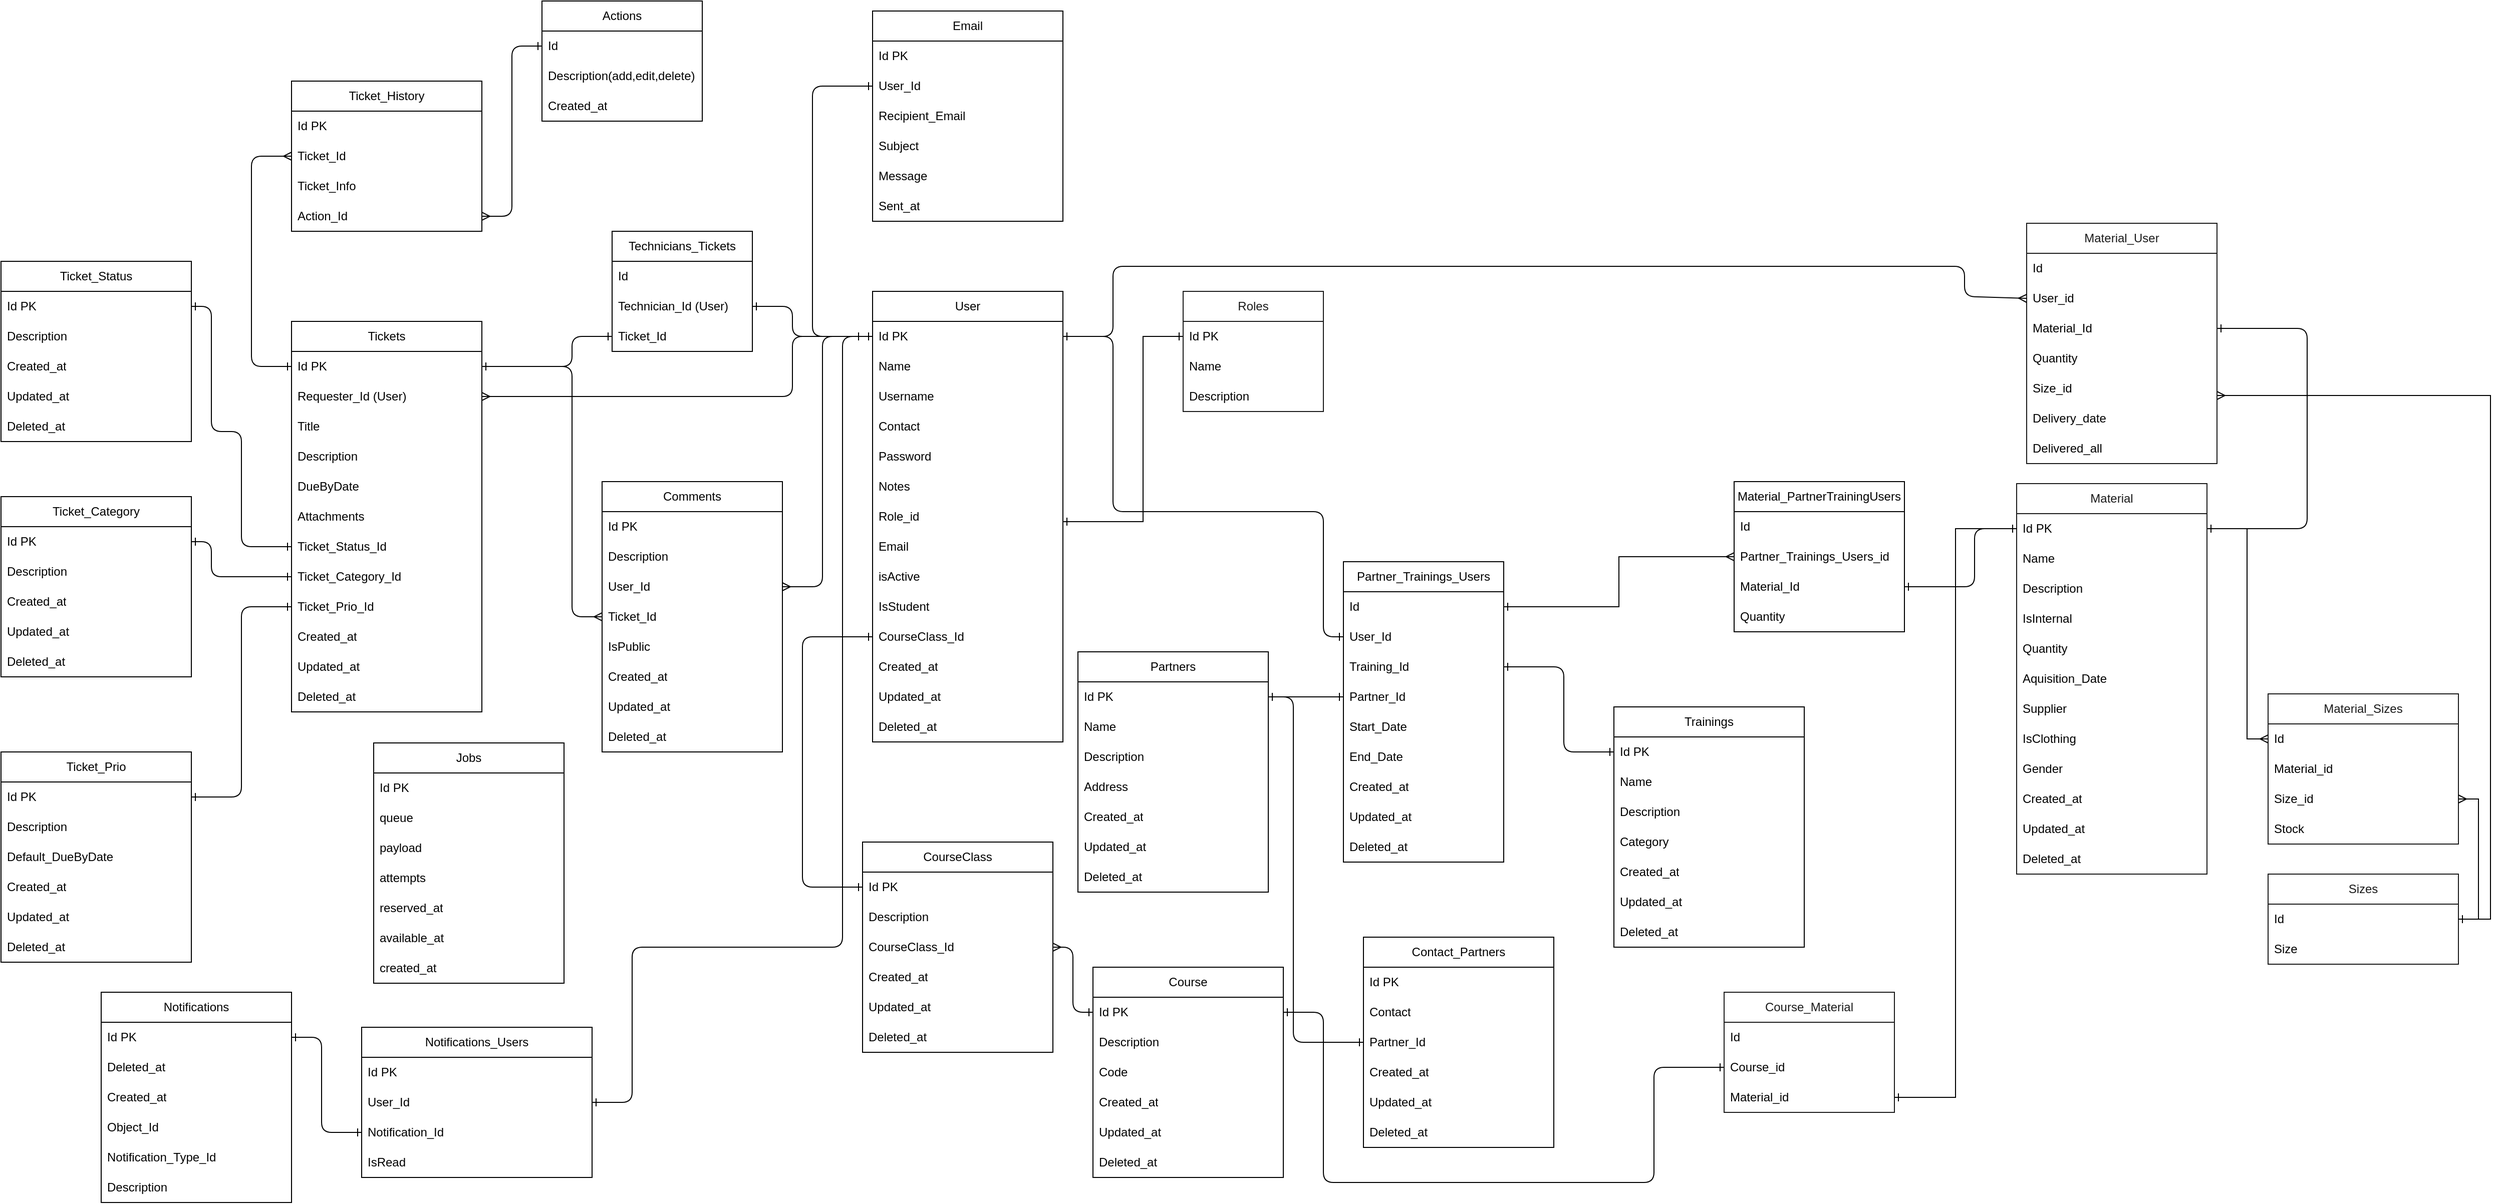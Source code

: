 <mxfile>
    <diagram id="TNnMyPxyb9JhMnWyqJjw" name="Page-1">
        <mxGraphModel dx="2373" dy="1029" grid="0" gridSize="10" guides="0" tooltips="1" connect="1" arrows="1" fold="1" page="0" pageScale="1" pageWidth="850" pageHeight="1100" background="none" math="0" shadow="0">
            <root>
                <mxCell id="0"/>
                <mxCell id="1" parent="0"/>
                <mxCell id="6" value="&lt;font color=&quot;#1a1a1a&quot;&gt;Roles&lt;/font&gt;" style="swimlane;fontStyle=0;childLayout=stackLayout;horizontal=1;startSize=30;horizontalStack=0;resizeParent=1;resizeParentMax=0;resizeLast=0;collapsible=1;marginBottom=0;whiteSpace=wrap;html=1;fillColor=default;fontColor=#ffffff;strokeColor=#1A1A1A;" parent="1" vertex="1">
                    <mxGeometry x="340" y="70" width="140" height="120" as="geometry"/>
                </mxCell>
                <mxCell id="7" value="Id PK" style="text;align=left;verticalAlign=middle;spacingLeft=4;spacingRight=4;overflow=hidden;points=[[0,0.5],[1,0.5]];portConstraint=eastwest;rotatable=0;whiteSpace=wrap;html=1;" parent="6" vertex="1">
                    <mxGeometry y="30" width="140" height="30" as="geometry"/>
                </mxCell>
                <mxCell id="8" value="Name" style="text;strokeColor=none;fillColor=none;align=left;verticalAlign=middle;spacingLeft=4;spacingRight=4;overflow=hidden;points=[[0,0.5],[1,0.5]];portConstraint=eastwest;rotatable=0;whiteSpace=wrap;html=1;" parent="6" vertex="1">
                    <mxGeometry y="60" width="140" height="30" as="geometry"/>
                </mxCell>
                <mxCell id="9" value="Description" style="text;strokeColor=none;fillColor=none;align=left;verticalAlign=middle;spacingLeft=4;spacingRight=4;overflow=hidden;points=[[0,0.5],[1,0.5]];portConstraint=eastwest;rotatable=0;whiteSpace=wrap;html=1;" parent="6" vertex="1">
                    <mxGeometry y="90" width="140" height="30" as="geometry"/>
                </mxCell>
                <mxCell id="21" value="Material" style="swimlane;fontStyle=0;childLayout=stackLayout;horizontal=1;startSize=30;horizontalStack=0;resizeParent=1;resizeParentMax=0;resizeLast=0;collapsible=1;marginBottom=0;whiteSpace=wrap;html=1;fillColor=#FFFFFF;fontColor=#1A1A1A;strokeColor=#1A1A1A;" parent="1" vertex="1">
                    <mxGeometry x="1172" y="262" width="190" height="390" as="geometry"/>
                </mxCell>
                <mxCell id="22" value="Id PK" style="text;strokeColor=none;fillColor=none;align=left;verticalAlign=middle;spacingLeft=4;spacingRight=4;overflow=hidden;points=[[0,0.5],[1,0.5]];portConstraint=eastwest;rotatable=0;whiteSpace=wrap;html=1;" parent="21" vertex="1">
                    <mxGeometry y="30" width="190" height="30" as="geometry"/>
                </mxCell>
                <mxCell id="23" value="Name" style="text;strokeColor=none;fillColor=none;align=left;verticalAlign=middle;spacingLeft=4;spacingRight=4;overflow=hidden;points=[[0,0.5],[1,0.5]];portConstraint=eastwest;rotatable=0;whiteSpace=wrap;html=1;" parent="21" vertex="1">
                    <mxGeometry y="60" width="190" height="30" as="geometry"/>
                </mxCell>
                <mxCell id="25" value="Description" style="text;strokeColor=none;fillColor=none;align=left;verticalAlign=middle;spacingLeft=4;spacingRight=4;overflow=hidden;points=[[0,0.5],[1,0.5]];portConstraint=eastwest;rotatable=0;whiteSpace=wrap;html=1;" parent="21" vertex="1">
                    <mxGeometry y="90" width="190" height="30" as="geometry"/>
                </mxCell>
                <mxCell id="36" value="IsInternal" style="text;strokeColor=none;fillColor=none;align=left;verticalAlign=middle;spacingLeft=4;spacingRight=4;overflow=hidden;points=[[0,0.5],[1,0.5]];portConstraint=eastwest;rotatable=0;whiteSpace=wrap;html=1;" parent="21" vertex="1">
                    <mxGeometry y="120" width="190" height="30" as="geometry"/>
                </mxCell>
                <mxCell id="37" value="Quantity" style="text;strokeColor=none;fillColor=none;align=left;verticalAlign=middle;spacingLeft=4;spacingRight=4;overflow=hidden;points=[[0,0.5],[1,0.5]];portConstraint=eastwest;rotatable=0;whiteSpace=wrap;html=1;" parent="21" vertex="1">
                    <mxGeometry y="150" width="190" height="30" as="geometry"/>
                </mxCell>
                <mxCell id="38" value="Aquisition_Date" style="text;strokeColor=none;fillColor=none;align=left;verticalAlign=middle;spacingLeft=4;spacingRight=4;overflow=hidden;points=[[0,0.5],[1,0.5]];portConstraint=eastwest;rotatable=0;whiteSpace=wrap;html=1;" parent="21" vertex="1">
                    <mxGeometry y="180" width="190" height="30" as="geometry"/>
                </mxCell>
                <mxCell id="359" value="Supplier" style="text;strokeColor=none;fillColor=none;align=left;verticalAlign=middle;spacingLeft=4;spacingRight=4;overflow=hidden;points=[[0,0.5],[1,0.5]];portConstraint=eastwest;rotatable=0;whiteSpace=wrap;html=1;" parent="21" vertex="1">
                    <mxGeometry y="210" width="190" height="30" as="geometry"/>
                </mxCell>
                <mxCell id="360" value="IsClothing" style="text;strokeColor=none;fillColor=none;align=left;verticalAlign=middle;spacingLeft=4;spacingRight=4;overflow=hidden;points=[[0,0.5],[1,0.5]];portConstraint=eastwest;rotatable=0;whiteSpace=wrap;html=1;" parent="21" vertex="1">
                    <mxGeometry y="240" width="190" height="30" as="geometry"/>
                </mxCell>
                <mxCell id="361" value="Gender" style="text;strokeColor=none;fillColor=none;align=left;verticalAlign=middle;spacingLeft=4;spacingRight=4;overflow=hidden;points=[[0,0.5],[1,0.5]];portConstraint=eastwest;rotatable=0;whiteSpace=wrap;html=1;" parent="21" vertex="1">
                    <mxGeometry y="270" width="190" height="30" as="geometry"/>
                </mxCell>
                <mxCell id="28" value="Created_at" style="text;strokeColor=none;fillColor=none;align=left;verticalAlign=middle;spacingLeft=4;spacingRight=4;overflow=hidden;points=[[0,0.5],[1,0.5]];portConstraint=eastwest;rotatable=0;whiteSpace=wrap;html=1;" parent="21" vertex="1">
                    <mxGeometry y="300" width="190" height="30" as="geometry"/>
                </mxCell>
                <mxCell id="34" value="Updated_at" style="text;strokeColor=none;fillColor=none;align=left;verticalAlign=middle;spacingLeft=4;spacingRight=4;overflow=hidden;points=[[0,0.5],[1,0.5]];portConstraint=eastwest;rotatable=0;whiteSpace=wrap;html=1;" parent="21" vertex="1">
                    <mxGeometry y="330" width="190" height="30" as="geometry"/>
                </mxCell>
                <mxCell id="35" value="Deleted_at" style="text;strokeColor=none;fillColor=none;align=left;verticalAlign=middle;spacingLeft=4;spacingRight=4;overflow=hidden;points=[[0,0.5],[1,0.5]];portConstraint=eastwest;rotatable=0;whiteSpace=wrap;html=1;" parent="21" vertex="1">
                    <mxGeometry y="360" width="190" height="30" as="geometry"/>
                </mxCell>
                <mxCell id="40" value="Trainings" style="swimlane;fontStyle=0;childLayout=stackLayout;horizontal=1;startSize=30;horizontalStack=0;resizeParent=1;resizeParentMax=0;resizeLast=0;collapsible=1;marginBottom=0;whiteSpace=wrap;html=1;" parent="1" vertex="1">
                    <mxGeometry x="770" y="485" width="190" height="240" as="geometry"/>
                </mxCell>
                <mxCell id="41" value="Id PK" style="text;strokeColor=none;fillColor=none;align=left;verticalAlign=middle;spacingLeft=4;spacingRight=4;overflow=hidden;points=[[0,0.5],[1,0.5]];portConstraint=eastwest;rotatable=0;whiteSpace=wrap;html=1;" parent="40" vertex="1">
                    <mxGeometry y="30" width="190" height="30" as="geometry"/>
                </mxCell>
                <mxCell id="456" value="Name" style="text;strokeColor=none;fillColor=none;align=left;verticalAlign=middle;spacingLeft=4;spacingRight=4;overflow=hidden;points=[[0,0.5],[1,0.5]];portConstraint=eastwest;rotatable=0;whiteSpace=wrap;html=1;" parent="40" vertex="1">
                    <mxGeometry y="60" width="190" height="30" as="geometry"/>
                </mxCell>
                <mxCell id="51" value="Description" style="text;strokeColor=none;fillColor=none;align=left;verticalAlign=middle;spacingLeft=4;spacingRight=4;overflow=hidden;points=[[0,0.5],[1,0.5]];portConstraint=eastwest;rotatable=0;whiteSpace=wrap;html=1;" parent="40" vertex="1">
                    <mxGeometry y="90" width="190" height="30" as="geometry"/>
                </mxCell>
                <mxCell id="42" value="Category" style="text;strokeColor=none;fillColor=none;align=left;verticalAlign=middle;spacingLeft=4;spacingRight=4;overflow=hidden;points=[[0,0.5],[1,0.5]];portConstraint=eastwest;rotatable=0;whiteSpace=wrap;html=1;" parent="40" vertex="1">
                    <mxGeometry y="120" width="190" height="30" as="geometry"/>
                </mxCell>
                <mxCell id="52" value="Created_at" style="text;strokeColor=none;fillColor=none;align=left;verticalAlign=middle;spacingLeft=4;spacingRight=4;overflow=hidden;points=[[0,0.5],[1,0.5]];portConstraint=eastwest;rotatable=0;whiteSpace=wrap;html=1;" parent="40" vertex="1">
                    <mxGeometry y="150" width="190" height="30" as="geometry"/>
                </mxCell>
                <mxCell id="53" value="Updated_at" style="text;strokeColor=none;fillColor=none;align=left;verticalAlign=middle;spacingLeft=4;spacingRight=4;overflow=hidden;points=[[0,0.5],[1,0.5]];portConstraint=eastwest;rotatable=0;whiteSpace=wrap;html=1;" parent="40" vertex="1">
                    <mxGeometry y="180" width="190" height="30" as="geometry"/>
                </mxCell>
                <mxCell id="54" value="Deleted_at" style="text;strokeColor=none;fillColor=none;align=left;verticalAlign=middle;spacingLeft=4;spacingRight=4;overflow=hidden;points=[[0,0.5],[1,0.5]];portConstraint=eastwest;rotatable=0;whiteSpace=wrap;html=1;" parent="40" vertex="1">
                    <mxGeometry y="210" width="190" height="30" as="geometry"/>
                </mxCell>
                <mxCell id="57" value="Partners" style="swimlane;fontStyle=0;childLayout=stackLayout;horizontal=1;startSize=30;horizontalStack=0;resizeParent=1;resizeParentMax=0;resizeLast=0;collapsible=1;marginBottom=0;whiteSpace=wrap;html=1;" parent="1" vertex="1">
                    <mxGeometry x="235" y="430" width="190" height="240" as="geometry"/>
                </mxCell>
                <mxCell id="58" value="Id PK" style="text;strokeColor=none;fillColor=none;align=left;verticalAlign=middle;spacingLeft=4;spacingRight=4;overflow=hidden;points=[[0,0.5],[1,0.5]];portConstraint=eastwest;rotatable=0;whiteSpace=wrap;html=1;" parent="57" vertex="1">
                    <mxGeometry y="30" width="190" height="30" as="geometry"/>
                </mxCell>
                <mxCell id="59" value="Name" style="text;strokeColor=none;fillColor=none;align=left;verticalAlign=middle;spacingLeft=4;spacingRight=4;overflow=hidden;points=[[0,0.5],[1,0.5]];portConstraint=eastwest;rotatable=0;whiteSpace=wrap;html=1;" parent="57" vertex="1">
                    <mxGeometry y="60" width="190" height="30" as="geometry"/>
                </mxCell>
                <mxCell id="60" value="Description" style="text;strokeColor=none;fillColor=none;align=left;verticalAlign=middle;spacingLeft=4;spacingRight=4;overflow=hidden;points=[[0,0.5],[1,0.5]];portConstraint=eastwest;rotatable=0;whiteSpace=wrap;html=1;" parent="57" vertex="1">
                    <mxGeometry y="90" width="190" height="30" as="geometry"/>
                </mxCell>
                <mxCell id="67" value="Address" style="text;strokeColor=none;fillColor=none;align=left;verticalAlign=middle;spacingLeft=4;spacingRight=4;overflow=hidden;points=[[0,0.5],[1,0.5]];portConstraint=eastwest;rotatable=0;whiteSpace=wrap;html=1;" parent="57" vertex="1">
                    <mxGeometry y="120" width="190" height="30" as="geometry"/>
                </mxCell>
                <mxCell id="63" value="Created_at" style="text;strokeColor=none;fillColor=none;align=left;verticalAlign=middle;spacingLeft=4;spacingRight=4;overflow=hidden;points=[[0,0.5],[1,0.5]];portConstraint=eastwest;rotatable=0;whiteSpace=wrap;html=1;" parent="57" vertex="1">
                    <mxGeometry y="150" width="190" height="30" as="geometry"/>
                </mxCell>
                <mxCell id="64" value="Updated_at" style="text;strokeColor=none;fillColor=none;align=left;verticalAlign=middle;spacingLeft=4;spacingRight=4;overflow=hidden;points=[[0,0.5],[1,0.5]];portConstraint=eastwest;rotatable=0;whiteSpace=wrap;html=1;" parent="57" vertex="1">
                    <mxGeometry y="180" width="190" height="30" as="geometry"/>
                </mxCell>
                <mxCell id="65" value="Deleted_at" style="text;strokeColor=none;fillColor=none;align=left;verticalAlign=middle;spacingLeft=4;spacingRight=4;overflow=hidden;points=[[0,0.5],[1,0.5]];portConstraint=eastwest;rotatable=0;whiteSpace=wrap;html=1;" parent="57" vertex="1">
                    <mxGeometry y="210" width="190" height="30" as="geometry"/>
                </mxCell>
                <mxCell id="76" value="Material_PartnerTrainingUsers" style="swimlane;fontStyle=0;childLayout=stackLayout;horizontal=1;startSize=30;horizontalStack=0;resizeParent=1;resizeParentMax=0;resizeLast=0;collapsible=1;marginBottom=0;whiteSpace=wrap;html=1;" parent="1" vertex="1">
                    <mxGeometry x="890" y="260" width="170" height="150" as="geometry"/>
                </mxCell>
                <mxCell id="82" value="Id" style="text;strokeColor=none;fillColor=none;align=left;verticalAlign=middle;spacingLeft=4;spacingRight=4;overflow=hidden;points=[[0,0.5],[1,0.5]];portConstraint=eastwest;rotatable=0;whiteSpace=wrap;html=1;" parent="76" vertex="1">
                    <mxGeometry y="30" width="170" height="30" as="geometry"/>
                </mxCell>
                <mxCell id="77" value="Partner_Trainings_Users_id" style="text;strokeColor=none;fillColor=none;align=left;verticalAlign=middle;spacingLeft=4;spacingRight=4;overflow=hidden;points=[[0,0.5],[1,0.5]];portConstraint=eastwest;rotatable=0;whiteSpace=wrap;html=1;" parent="76" vertex="1">
                    <mxGeometry y="60" width="170" height="30" as="geometry"/>
                </mxCell>
                <mxCell id="78" value="Material_Id" style="text;strokeColor=none;fillColor=none;align=left;verticalAlign=middle;spacingLeft=4;spacingRight=4;overflow=hidden;points=[[0,0.5],[1,0.5]];portConstraint=eastwest;rotatable=0;whiteSpace=wrap;html=1;" parent="76" vertex="1">
                    <mxGeometry y="90" width="170" height="30" as="geometry"/>
                </mxCell>
                <mxCell id="183" value="Quantity" style="text;strokeColor=none;fillColor=none;align=left;verticalAlign=middle;spacingLeft=4;spacingRight=4;overflow=hidden;points=[[0,0.5],[1,0.5]];portConstraint=eastwest;rotatable=0;whiteSpace=wrap;html=1;" parent="76" vertex="1">
                    <mxGeometry y="120" width="170" height="30" as="geometry"/>
                </mxCell>
                <mxCell id="84" style="edgeStyle=none;html=1;entryX=1;entryY=0.5;entryDx=0;entryDy=0;endArrow=ERone;endFill=0;startArrow=ERone;startFill=0;exitX=0;exitY=0.5;exitDx=0;exitDy=0;" parent="1" source="22" target="78" edge="1">
                    <mxGeometry relative="1" as="geometry">
                        <Array as="points">
                            <mxPoint x="1130" y="307"/>
                            <mxPoint x="1130" y="365"/>
                        </Array>
                        <mxPoint x="1184" y="305" as="sourcePoint"/>
                    </mxGeometry>
                </mxCell>
                <mxCell id="85" value="Partner_Trainings_Users" style="swimlane;fontStyle=0;childLayout=stackLayout;horizontal=1;startSize=30;horizontalStack=0;resizeParent=1;resizeParentMax=0;resizeLast=0;collapsible=1;marginBottom=0;whiteSpace=wrap;html=1;" parent="1" vertex="1">
                    <mxGeometry x="500" y="340" width="160" height="300" as="geometry"/>
                </mxCell>
                <mxCell id="86" value="Id" style="text;strokeColor=none;fillColor=none;align=left;verticalAlign=middle;spacingLeft=4;spacingRight=4;overflow=hidden;points=[[0,0.5],[1,0.5]];portConstraint=eastwest;rotatable=0;whiteSpace=wrap;html=1;" parent="85" vertex="1">
                    <mxGeometry y="30" width="160" height="30" as="geometry"/>
                </mxCell>
                <mxCell id="88" value="User_Id" style="text;strokeColor=none;fillColor=none;align=left;verticalAlign=middle;spacingLeft=4;spacingRight=4;overflow=hidden;points=[[0,0.5],[1,0.5]];portConstraint=eastwest;rotatable=0;whiteSpace=wrap;html=1;" parent="85" vertex="1">
                    <mxGeometry y="60" width="160" height="30" as="geometry"/>
                </mxCell>
                <mxCell id="95" value="Training_Id" style="text;strokeColor=none;fillColor=none;align=left;verticalAlign=middle;spacingLeft=4;spacingRight=4;overflow=hidden;points=[[0,0.5],[1,0.5]];portConstraint=eastwest;rotatable=0;whiteSpace=wrap;html=1;" parent="85" vertex="1">
                    <mxGeometry y="90" width="160" height="30" as="geometry"/>
                </mxCell>
                <mxCell id="87" value="Partner_Id" style="text;strokeColor=none;fillColor=none;align=left;verticalAlign=middle;spacingLeft=4;spacingRight=4;overflow=hidden;points=[[0,0.5],[1,0.5]];portConstraint=eastwest;rotatable=0;whiteSpace=wrap;html=1;" parent="85" vertex="1">
                    <mxGeometry y="120" width="160" height="30" as="geometry"/>
                </mxCell>
                <mxCell id="345" value="Start_Date" style="text;strokeColor=none;fillColor=none;align=left;verticalAlign=middle;spacingLeft=4;spacingRight=4;overflow=hidden;points=[[0,0.5],[1,0.5]];portConstraint=eastwest;rotatable=0;whiteSpace=wrap;html=1;" parent="85" vertex="1">
                    <mxGeometry y="150" width="160" height="30" as="geometry"/>
                </mxCell>
                <mxCell id="346" value="End_Date" style="text;strokeColor=none;fillColor=none;align=left;verticalAlign=middle;spacingLeft=4;spacingRight=4;overflow=hidden;points=[[0,0.5],[1,0.5]];portConstraint=eastwest;rotatable=0;whiteSpace=wrap;html=1;" parent="85" vertex="1">
                    <mxGeometry y="180" width="160" height="30" as="geometry"/>
                </mxCell>
                <mxCell id="347" value="Created_at" style="text;strokeColor=none;fillColor=none;align=left;verticalAlign=middle;spacingLeft=4;spacingRight=4;overflow=hidden;points=[[0,0.5],[1,0.5]];portConstraint=eastwest;rotatable=0;whiteSpace=wrap;html=1;" parent="85" vertex="1">
                    <mxGeometry y="210" width="160" height="30" as="geometry"/>
                </mxCell>
                <mxCell id="348" value="Updated_at" style="text;strokeColor=none;fillColor=none;align=left;verticalAlign=middle;spacingLeft=4;spacingRight=4;overflow=hidden;points=[[0,0.5],[1,0.5]];portConstraint=eastwest;rotatable=0;whiteSpace=wrap;html=1;" parent="85" vertex="1">
                    <mxGeometry y="240" width="160" height="30" as="geometry"/>
                </mxCell>
                <mxCell id="349" value="Deleted_at" style="text;strokeColor=none;fillColor=none;align=left;verticalAlign=middle;spacingLeft=4;spacingRight=4;overflow=hidden;points=[[0,0.5],[1,0.5]];portConstraint=eastwest;rotatable=0;whiteSpace=wrap;html=1;" parent="85" vertex="1">
                    <mxGeometry y="270" width="160" height="30" as="geometry"/>
                </mxCell>
                <mxCell id="89" style="edgeStyle=none;html=1;entryX=0;entryY=0.5;entryDx=0;entryDy=0;exitX=1;exitY=0.5;exitDx=0;exitDy=0;endArrow=ERone;endFill=0;startArrow=ERone;startFill=0;" parent="1" source="58" target="87" edge="1">
                    <mxGeometry relative="1" as="geometry">
                        <Array as="points">
                            <mxPoint x="450" y="475"/>
                        </Array>
                    </mxGeometry>
                </mxCell>
                <mxCell id="90" style="edgeStyle=none;html=1;entryX=1;entryY=0.5;entryDx=0;entryDy=0;exitX=0;exitY=0.5;exitDx=0;exitDy=0;endArrow=ERone;endFill=0;startArrow=ERone;startFill=0;" parent="1" source="41" target="95" edge="1">
                    <mxGeometry relative="1" as="geometry">
                        <Array as="points">
                            <mxPoint x="720" y="530"/>
                            <mxPoint x="720" y="445"/>
                            <mxPoint x="690" y="445"/>
                        </Array>
                    </mxGeometry>
                </mxCell>
                <mxCell id="96" style="edgeStyle=none;html=1;exitX=1;exitY=0.5;exitDx=0;exitDy=0;entryX=0;entryY=0.5;entryDx=0;entryDy=0;endArrow=ERone;endFill=0;" parent="1" source="ol4XPH6G8LBUZSR8USB0-388" target="88" edge="1">
                    <mxGeometry relative="1" as="geometry">
                        <Array as="points">
                            <mxPoint x="270" y="115"/>
                            <mxPoint x="270" y="290"/>
                            <mxPoint x="480" y="290"/>
                            <mxPoint x="480" y="415"/>
                        </Array>
                        <mxPoint x="200.0" y="115" as="sourcePoint"/>
                    </mxGeometry>
                </mxCell>
                <mxCell id="98" value="Tickets" style="swimlane;fontStyle=0;childLayout=stackLayout;horizontal=1;startSize=30;horizontalStack=0;resizeParent=1;resizeParentMax=0;resizeLast=0;collapsible=1;marginBottom=0;whiteSpace=wrap;html=1;" parent="1" vertex="1">
                    <mxGeometry x="-550" y="100" width="190" height="390" as="geometry"/>
                </mxCell>
                <mxCell id="99" value="Id PK" style="text;strokeColor=none;fillColor=none;align=left;verticalAlign=middle;spacingLeft=4;spacingRight=4;overflow=hidden;points=[[0,0.5],[1,0.5]];portConstraint=eastwest;rotatable=0;whiteSpace=wrap;html=1;" parent="98" vertex="1">
                    <mxGeometry y="30" width="190" height="30" as="geometry"/>
                </mxCell>
                <mxCell id="100" value="Requester_Id (User)" style="text;strokeColor=none;fillColor=none;align=left;verticalAlign=middle;spacingLeft=4;spacingRight=4;overflow=hidden;points=[[0,0.5],[1,0.5]];portConstraint=eastwest;rotatable=0;whiteSpace=wrap;html=1;" parent="98" vertex="1">
                    <mxGeometry y="60" width="190" height="30" as="geometry"/>
                </mxCell>
                <mxCell id="101" value="Title" style="text;strokeColor=none;fillColor=none;align=left;verticalAlign=middle;spacingLeft=4;spacingRight=4;overflow=hidden;points=[[0,0.5],[1,0.5]];portConstraint=eastwest;rotatable=0;whiteSpace=wrap;html=1;" parent="98" vertex="1">
                    <mxGeometry y="90" width="190" height="30" as="geometry"/>
                </mxCell>
                <mxCell id="107" value="Description" style="text;strokeColor=none;fillColor=none;align=left;verticalAlign=middle;spacingLeft=4;spacingRight=4;overflow=hidden;points=[[0,0.5],[1,0.5]];portConstraint=eastwest;rotatable=0;whiteSpace=wrap;html=1;" parent="98" vertex="1">
                    <mxGeometry y="120" width="190" height="30" as="geometry"/>
                </mxCell>
                <mxCell id="386" value="DueByDate" style="text;strokeColor=none;fillColor=none;align=left;verticalAlign=middle;spacingLeft=4;spacingRight=4;overflow=hidden;points=[[0,0.5],[1,0.5]];portConstraint=eastwest;rotatable=0;whiteSpace=wrap;html=1;" parent="98" vertex="1">
                    <mxGeometry y="150" width="190" height="30" as="geometry"/>
                </mxCell>
                <mxCell id="309" value="Attachments" style="text;strokeColor=none;fillColor=none;align=left;verticalAlign=middle;spacingLeft=4;spacingRight=4;overflow=hidden;points=[[0,0.5],[1,0.5]];portConstraint=eastwest;rotatable=0;whiteSpace=wrap;html=1;" parent="98" vertex="1">
                    <mxGeometry y="180" width="190" height="30" as="geometry"/>
                </mxCell>
                <mxCell id="108" value="Ticket_Status_Id" style="text;strokeColor=none;fillColor=none;align=left;verticalAlign=middle;spacingLeft=4;spacingRight=4;overflow=hidden;points=[[0,0.5],[1,0.5]];portConstraint=eastwest;rotatable=0;whiteSpace=wrap;html=1;" parent="98" vertex="1">
                    <mxGeometry y="210" width="190" height="30" as="geometry"/>
                </mxCell>
                <mxCell id="382" value="Ticket_Category_Id" style="text;strokeColor=none;fillColor=none;align=left;verticalAlign=middle;spacingLeft=4;spacingRight=4;overflow=hidden;points=[[0,0.5],[1,0.5]];portConstraint=eastwest;rotatable=0;whiteSpace=wrap;html=1;" parent="98" vertex="1">
                    <mxGeometry y="240" width="190" height="30" as="geometry"/>
                </mxCell>
                <mxCell id="384" value="Ticket_Prio_Id" style="text;strokeColor=none;fillColor=none;align=left;verticalAlign=middle;spacingLeft=4;spacingRight=4;overflow=hidden;points=[[0,0.5],[1,0.5]];portConstraint=eastwest;rotatable=0;whiteSpace=wrap;html=1;" parent="98" vertex="1">
                    <mxGeometry y="270" width="190" height="30" as="geometry"/>
                </mxCell>
                <mxCell id="104" value="Created_at" style="text;strokeColor=none;fillColor=none;align=left;verticalAlign=middle;spacingLeft=4;spacingRight=4;overflow=hidden;points=[[0,0.5],[1,0.5]];portConstraint=eastwest;rotatable=0;whiteSpace=wrap;html=1;" parent="98" vertex="1">
                    <mxGeometry y="300" width="190" height="30" as="geometry"/>
                </mxCell>
                <mxCell id="105" value="Updated_at" style="text;strokeColor=none;fillColor=none;align=left;verticalAlign=middle;spacingLeft=4;spacingRight=4;overflow=hidden;points=[[0,0.5],[1,0.5]];portConstraint=eastwest;rotatable=0;whiteSpace=wrap;html=1;" parent="98" vertex="1">
                    <mxGeometry y="330" width="190" height="30" as="geometry"/>
                </mxCell>
                <mxCell id="106" value="Deleted_at" style="text;strokeColor=none;fillColor=none;align=left;verticalAlign=middle;spacingLeft=4;spacingRight=4;overflow=hidden;points=[[0,0.5],[1,0.5]];portConstraint=eastwest;rotatable=0;whiteSpace=wrap;html=1;" parent="98" vertex="1">
                    <mxGeometry y="360" width="190" height="30" as="geometry"/>
                </mxCell>
                <mxCell id="113" style="edgeStyle=none;html=1;entryX=1;entryY=0.5;entryDx=0;entryDy=0;exitX=0;exitY=0.5;exitDx=0;exitDy=0;endArrow=ERmany;endFill=0;startArrow=ERone;startFill=0;" parent="1" target="100" edge="1">
                    <mxGeometry relative="1" as="geometry">
                        <Array as="points">
                            <mxPoint x="-50" y="115"/>
                            <mxPoint x="-50" y="175"/>
                        </Array>
                        <mxPoint x="20" y="115" as="sourcePoint"/>
                    </mxGeometry>
                </mxCell>
                <mxCell id="117" value="Comments" style="swimlane;fontStyle=0;childLayout=stackLayout;horizontal=1;startSize=30;horizontalStack=0;resizeParent=1;resizeParentMax=0;resizeLast=0;collapsible=1;marginBottom=0;whiteSpace=wrap;html=1;" parent="1" vertex="1">
                    <mxGeometry x="-240" y="260" width="180" height="270" as="geometry"/>
                </mxCell>
                <mxCell id="118" value="Id PK" style="text;strokeColor=none;fillColor=none;align=left;verticalAlign=middle;spacingLeft=4;spacingRight=4;overflow=hidden;points=[[0,0.5],[1,0.5]];portConstraint=eastwest;rotatable=0;whiteSpace=wrap;html=1;" parent="117" vertex="1">
                    <mxGeometry y="30" width="180" height="30" as="geometry"/>
                </mxCell>
                <mxCell id="178" value="Description" style="text;strokeColor=none;fillColor=none;align=left;verticalAlign=middle;spacingLeft=4;spacingRight=4;overflow=hidden;points=[[0,0.5],[1,0.5]];portConstraint=eastwest;rotatable=0;whiteSpace=wrap;html=1;" parent="117" vertex="1">
                    <mxGeometry y="60" width="180" height="30" as="geometry"/>
                </mxCell>
                <mxCell id="177" value="User_Id" style="text;strokeColor=none;fillColor=none;align=left;verticalAlign=middle;spacingLeft=4;spacingRight=4;overflow=hidden;points=[[0,0.5],[1,0.5]];portConstraint=eastwest;rotatable=0;whiteSpace=wrap;html=1;" parent="117" vertex="1">
                    <mxGeometry y="90" width="180" height="30" as="geometry"/>
                </mxCell>
                <mxCell id="121" value="Ticket_Id" style="text;strokeColor=none;fillColor=none;align=left;verticalAlign=middle;spacingLeft=4;spacingRight=4;overflow=hidden;points=[[0,0.5],[1,0.5]];portConstraint=eastwest;rotatable=0;whiteSpace=wrap;html=1;" parent="117" vertex="1">
                    <mxGeometry y="120" width="180" height="30" as="geometry"/>
                </mxCell>
                <mxCell id="317" value="IsPublic" style="text;strokeColor=none;fillColor=none;align=left;verticalAlign=middle;spacingLeft=4;spacingRight=4;overflow=hidden;points=[[0,0.5],[1,0.5]];portConstraint=eastwest;rotatable=0;whiteSpace=wrap;html=1;" parent="117" vertex="1">
                    <mxGeometry y="150" width="180" height="30" as="geometry"/>
                </mxCell>
                <mxCell id="125" value="Created_at" style="text;strokeColor=none;fillColor=none;align=left;verticalAlign=middle;spacingLeft=4;spacingRight=4;overflow=hidden;points=[[0,0.5],[1,0.5]];portConstraint=eastwest;rotatable=0;whiteSpace=wrap;html=1;" parent="117" vertex="1">
                    <mxGeometry y="180" width="180" height="30" as="geometry"/>
                </mxCell>
                <mxCell id="126" value="Updated_at" style="text;strokeColor=none;fillColor=none;align=left;verticalAlign=middle;spacingLeft=4;spacingRight=4;overflow=hidden;points=[[0,0.5],[1,0.5]];portConstraint=eastwest;rotatable=0;whiteSpace=wrap;html=1;" parent="117" vertex="1">
                    <mxGeometry y="210" width="180" height="30" as="geometry"/>
                </mxCell>
                <mxCell id="127" value="Deleted_at" style="text;strokeColor=none;fillColor=none;align=left;verticalAlign=middle;spacingLeft=4;spacingRight=4;overflow=hidden;points=[[0,0.5],[1,0.5]];portConstraint=eastwest;rotatable=0;whiteSpace=wrap;html=1;" parent="117" vertex="1">
                    <mxGeometry y="240" width="180" height="30" as="geometry"/>
                </mxCell>
                <mxCell id="148" value="Technicians_Tickets" style="swimlane;fontStyle=0;childLayout=stackLayout;horizontal=1;startSize=30;horizontalStack=0;resizeParent=1;resizeParentMax=0;resizeLast=0;collapsible=1;marginBottom=0;whiteSpace=wrap;html=1;" parent="1" vertex="1">
                    <mxGeometry x="-230" y="10" width="140" height="120" as="geometry"/>
                </mxCell>
                <mxCell id="149" value="Id" style="text;strokeColor=none;fillColor=none;align=left;verticalAlign=middle;spacingLeft=4;spacingRight=4;overflow=hidden;points=[[0,0.5],[1,0.5]];portConstraint=eastwest;rotatable=0;whiteSpace=wrap;html=1;" parent="148" vertex="1">
                    <mxGeometry y="30" width="140" height="30" as="geometry"/>
                </mxCell>
                <mxCell id="150" value="Technician_Id (User)" style="text;strokeColor=none;fillColor=none;align=left;verticalAlign=middle;spacingLeft=4;spacingRight=4;overflow=hidden;points=[[0,0.5],[1,0.5]];portConstraint=eastwest;rotatable=0;whiteSpace=wrap;html=1;" parent="148" vertex="1">
                    <mxGeometry y="60" width="140" height="30" as="geometry"/>
                </mxCell>
                <mxCell id="151" value="Ticket_Id" style="text;strokeColor=none;fillColor=none;align=left;verticalAlign=middle;spacingLeft=4;spacingRight=4;overflow=hidden;points=[[0,0.5],[1,0.5]];portConstraint=eastwest;rotatable=0;whiteSpace=wrap;html=1;" parent="148" vertex="1">
                    <mxGeometry y="90" width="140" height="30" as="geometry"/>
                </mxCell>
                <mxCell id="157" style="edgeStyle=none;html=1;entryX=1;entryY=0.5;entryDx=0;entryDy=0;exitX=0;exitY=0.5;exitDx=0;exitDy=0;endArrow=ERone;endFill=0;" parent="1" target="150" edge="1">
                    <mxGeometry relative="1" as="geometry">
                        <Array as="points">
                            <mxPoint x="-50" y="115"/>
                            <mxPoint x="-50" y="85"/>
                        </Array>
                        <mxPoint x="20" y="115" as="sourcePoint"/>
                    </mxGeometry>
                </mxCell>
                <mxCell id="158" style="edgeStyle=none;html=1;entryX=0;entryY=0.5;entryDx=0;entryDy=0;exitX=1;exitY=0.5;exitDx=0;exitDy=0;startArrow=ERone;startFill=0;endArrow=ERone;endFill=0;" parent="1" source="99" target="151" edge="1">
                    <mxGeometry relative="1" as="geometry">
                        <Array as="points">
                            <mxPoint x="-270" y="145"/>
                            <mxPoint x="-270" y="115"/>
                        </Array>
                    </mxGeometry>
                </mxCell>
                <mxCell id="179" style="edgeStyle=none;html=1;entryX=1;entryY=0.5;entryDx=0;entryDy=0;exitX=0;exitY=0.5;exitDx=0;exitDy=0;endArrow=ERmany;endFill=0;" parent="1" target="177" edge="1">
                    <mxGeometry relative="1" as="geometry">
                        <Array as="points">
                            <mxPoint x="-20" y="115"/>
                            <mxPoint x="-20" y="365"/>
                        </Array>
                        <mxPoint x="20" y="115" as="sourcePoint"/>
                    </mxGeometry>
                </mxCell>
                <mxCell id="180" style="edgeStyle=none;html=1;entryX=0;entryY=0.5;entryDx=0;entryDy=0;exitX=1;exitY=0.5;exitDx=0;exitDy=0;endArrow=ERmany;endFill=0;" parent="1" source="99" target="121" edge="1">
                    <mxGeometry relative="1" as="geometry">
                        <Array as="points">
                            <mxPoint x="-270" y="145"/>
                            <mxPoint x="-270" y="395"/>
                        </Array>
                    </mxGeometry>
                </mxCell>
                <mxCell id="184" value="CourseClass" style="swimlane;fontStyle=0;childLayout=stackLayout;horizontal=1;startSize=30;horizontalStack=0;resizeParent=1;resizeParentMax=0;resizeLast=0;collapsible=1;marginBottom=0;whiteSpace=wrap;html=1;" parent="1" vertex="1">
                    <mxGeometry x="20" y="620" width="190" height="210" as="geometry"/>
                </mxCell>
                <mxCell id="185" value="Id PK" style="text;strokeColor=none;fillColor=none;align=left;verticalAlign=middle;spacingLeft=4;spacingRight=4;overflow=hidden;points=[[0,0.5],[1,0.5]];portConstraint=eastwest;rotatable=0;whiteSpace=wrap;html=1;" parent="184" vertex="1">
                    <mxGeometry y="30" width="190" height="30" as="geometry"/>
                </mxCell>
                <mxCell id="208" value="Description" style="text;strokeColor=none;fillColor=none;align=left;verticalAlign=middle;spacingLeft=4;spacingRight=4;overflow=hidden;points=[[0,0.5],[1,0.5]];portConstraint=eastwest;rotatable=0;whiteSpace=wrap;html=1;" parent="184" vertex="1">
                    <mxGeometry y="60" width="190" height="30" as="geometry"/>
                </mxCell>
                <mxCell id="200" value="&lt;span style=&quot;text-align: center;&quot;&gt;CourseClass&lt;/span&gt;_Id" style="text;strokeColor=none;fillColor=none;align=left;verticalAlign=middle;spacingLeft=4;spacingRight=4;overflow=hidden;points=[[0,0.5],[1,0.5]];portConstraint=eastwest;rotatable=0;whiteSpace=wrap;html=1;" parent="184" vertex="1">
                    <mxGeometry y="90" width="190" height="30" as="geometry"/>
                </mxCell>
                <mxCell id="526" value="Created_at" style="text;strokeColor=none;fillColor=none;align=left;verticalAlign=middle;spacingLeft=4;spacingRight=4;overflow=hidden;points=[[0,0.5],[1,0.5]];portConstraint=eastwest;rotatable=0;whiteSpace=wrap;html=1;" parent="184" vertex="1">
                    <mxGeometry y="120" width="190" height="30" as="geometry"/>
                </mxCell>
                <mxCell id="193" value="Updated_at" style="text;strokeColor=none;fillColor=none;align=left;verticalAlign=middle;spacingLeft=4;spacingRight=4;overflow=hidden;points=[[0,0.5],[1,0.5]];portConstraint=eastwest;rotatable=0;whiteSpace=wrap;html=1;" parent="184" vertex="1">
                    <mxGeometry y="150" width="190" height="30" as="geometry"/>
                </mxCell>
                <mxCell id="194" value="Deleted_at" style="text;strokeColor=none;fillColor=none;align=left;verticalAlign=middle;spacingLeft=4;spacingRight=4;overflow=hidden;points=[[0,0.5],[1,0.5]];portConstraint=eastwest;rotatable=0;whiteSpace=wrap;html=1;" parent="184" vertex="1">
                    <mxGeometry y="180" width="190" height="30" as="geometry"/>
                </mxCell>
                <mxCell id="203" value="Course" style="swimlane;fontStyle=0;childLayout=stackLayout;horizontal=1;startSize=30;horizontalStack=0;resizeParent=1;resizeParentMax=0;resizeLast=0;collapsible=1;marginBottom=0;whiteSpace=wrap;html=1;" parent="1" vertex="1">
                    <mxGeometry x="250" y="745" width="190" height="210" as="geometry">
                        <mxRectangle x="1190" y="-30" width="80" height="30" as="alternateBounds"/>
                    </mxGeometry>
                </mxCell>
                <mxCell id="209" value="Id PK" style="text;strokeColor=none;fillColor=none;align=left;verticalAlign=middle;spacingLeft=4;spacingRight=4;overflow=hidden;points=[[0,0.5],[1,0.5]];portConstraint=eastwest;rotatable=0;whiteSpace=wrap;html=1;" parent="203" vertex="1">
                    <mxGeometry y="30" width="190" height="30" as="geometry"/>
                </mxCell>
                <mxCell id="211" value="Description" style="text;strokeColor=none;fillColor=none;align=left;verticalAlign=middle;spacingLeft=4;spacingRight=4;overflow=hidden;points=[[0,0.5],[1,0.5]];portConstraint=eastwest;rotatable=0;whiteSpace=wrap;html=1;" parent="203" vertex="1">
                    <mxGeometry y="60" width="190" height="30" as="geometry"/>
                </mxCell>
                <mxCell id="204" value="Code" style="text;strokeColor=none;fillColor=none;align=left;verticalAlign=middle;spacingLeft=4;spacingRight=4;overflow=hidden;points=[[0,0.5],[1,0.5]];portConstraint=eastwest;rotatable=0;whiteSpace=wrap;html=1;" parent="203" vertex="1">
                    <mxGeometry y="90" width="190" height="30" as="geometry"/>
                </mxCell>
                <mxCell id="205" value="Created_at" style="text;strokeColor=none;fillColor=none;align=left;verticalAlign=middle;spacingLeft=4;spacingRight=4;overflow=hidden;points=[[0,0.5],[1,0.5]];portConstraint=eastwest;rotatable=0;whiteSpace=wrap;html=1;" parent="203" vertex="1">
                    <mxGeometry y="120" width="190" height="30" as="geometry"/>
                </mxCell>
                <mxCell id="206" value="Updated_at" style="text;strokeColor=none;fillColor=none;align=left;verticalAlign=middle;spacingLeft=4;spacingRight=4;overflow=hidden;points=[[0,0.5],[1,0.5]];portConstraint=eastwest;rotatable=0;whiteSpace=wrap;html=1;" parent="203" vertex="1">
                    <mxGeometry y="150" width="190" height="30" as="geometry"/>
                </mxCell>
                <mxCell id="207" value="Deleted_at" style="text;strokeColor=none;fillColor=none;align=left;verticalAlign=middle;spacingLeft=4;spacingRight=4;overflow=hidden;points=[[0,0.5],[1,0.5]];portConstraint=eastwest;rotatable=0;whiteSpace=wrap;html=1;" parent="203" vertex="1">
                    <mxGeometry y="180" width="190" height="30" as="geometry"/>
                </mxCell>
                <mxCell id="295" value="Ticket_Status" style="swimlane;fontStyle=0;childLayout=stackLayout;horizontal=1;startSize=30;horizontalStack=0;resizeParent=1;resizeParentMax=0;resizeLast=0;collapsible=1;marginBottom=0;whiteSpace=wrap;html=1;" parent="1" vertex="1">
                    <mxGeometry x="-840" y="40" width="190" height="180" as="geometry"/>
                </mxCell>
                <mxCell id="296" value="Id PK" style="text;strokeColor=none;fillColor=none;align=left;verticalAlign=middle;spacingLeft=4;spacingRight=4;overflow=hidden;points=[[0,0.5],[1,0.5]];portConstraint=eastwest;rotatable=0;whiteSpace=wrap;html=1;" parent="295" vertex="1">
                    <mxGeometry y="30" width="190" height="30" as="geometry"/>
                </mxCell>
                <mxCell id="297" value="Description" style="text;strokeColor=none;fillColor=none;align=left;verticalAlign=middle;spacingLeft=4;spacingRight=4;overflow=hidden;points=[[0,0.5],[1,0.5]];portConstraint=eastwest;rotatable=0;whiteSpace=wrap;html=1;" parent="295" vertex="1">
                    <mxGeometry y="60" width="190" height="30" as="geometry"/>
                </mxCell>
                <mxCell id="306" value="Created_at" style="text;strokeColor=none;fillColor=none;align=left;verticalAlign=middle;spacingLeft=4;spacingRight=4;overflow=hidden;points=[[0,0.5],[1,0.5]];portConstraint=eastwest;rotatable=0;whiteSpace=wrap;html=1;" parent="295" vertex="1">
                    <mxGeometry y="90" width="190" height="30" as="geometry"/>
                </mxCell>
                <mxCell id="307" value="Updated_at" style="text;strokeColor=none;fillColor=none;align=left;verticalAlign=middle;spacingLeft=4;spacingRight=4;overflow=hidden;points=[[0,0.5],[1,0.5]];portConstraint=eastwest;rotatable=0;whiteSpace=wrap;html=1;" parent="295" vertex="1">
                    <mxGeometry y="120" width="190" height="30" as="geometry"/>
                </mxCell>
                <mxCell id="308" value="Deleted_at" style="text;strokeColor=none;fillColor=none;align=left;verticalAlign=middle;spacingLeft=4;spacingRight=4;overflow=hidden;points=[[0,0.5],[1,0.5]];portConstraint=eastwest;rotatable=0;whiteSpace=wrap;html=1;" parent="295" vertex="1">
                    <mxGeometry y="150" width="190" height="30" as="geometry"/>
                </mxCell>
                <mxCell id="316" style="edgeStyle=none;html=1;entryX=0;entryY=0.5;entryDx=0;entryDy=0;exitX=1;exitY=0.5;exitDx=0;exitDy=0;endArrow=ERone;endFill=0;startArrow=ERone;startFill=0;" parent="1" source="296" target="108" edge="1">
                    <mxGeometry relative="1" as="geometry">
                        <Array as="points">
                            <mxPoint x="-630" y="85"/>
                            <mxPoint x="-630" y="210"/>
                            <mxPoint x="-600" y="210"/>
                            <mxPoint x="-600" y="325"/>
                        </Array>
                    </mxGeometry>
                </mxCell>
                <mxCell id="333" value="Ticket_Category" style="swimlane;fontStyle=0;childLayout=stackLayout;horizontal=1;startSize=30;horizontalStack=0;resizeParent=1;resizeParentMax=0;resizeLast=0;collapsible=1;marginBottom=0;whiteSpace=wrap;html=1;" parent="1" vertex="1">
                    <mxGeometry x="-840" y="275" width="190" height="180" as="geometry"/>
                </mxCell>
                <mxCell id="334" value="Id PK" style="text;strokeColor=none;fillColor=none;align=left;verticalAlign=middle;spacingLeft=4;spacingRight=4;overflow=hidden;points=[[0,0.5],[1,0.5]];portConstraint=eastwest;rotatable=0;whiteSpace=wrap;html=1;" parent="333" vertex="1">
                    <mxGeometry y="30" width="190" height="30" as="geometry"/>
                </mxCell>
                <mxCell id="335" value="Description" style="text;strokeColor=none;fillColor=none;align=left;verticalAlign=middle;spacingLeft=4;spacingRight=4;overflow=hidden;points=[[0,0.5],[1,0.5]];portConstraint=eastwest;rotatable=0;whiteSpace=wrap;html=1;" parent="333" vertex="1">
                    <mxGeometry y="60" width="190" height="30" as="geometry"/>
                </mxCell>
                <mxCell id="336" value="Created_at" style="text;strokeColor=none;fillColor=none;align=left;verticalAlign=middle;spacingLeft=4;spacingRight=4;overflow=hidden;points=[[0,0.5],[1,0.5]];portConstraint=eastwest;rotatable=0;whiteSpace=wrap;html=1;" parent="333" vertex="1">
                    <mxGeometry y="90" width="190" height="30" as="geometry"/>
                </mxCell>
                <mxCell id="337" value="Updated_at" style="text;strokeColor=none;fillColor=none;align=left;verticalAlign=middle;spacingLeft=4;spacingRight=4;overflow=hidden;points=[[0,0.5],[1,0.5]];portConstraint=eastwest;rotatable=0;whiteSpace=wrap;html=1;" parent="333" vertex="1">
                    <mxGeometry y="120" width="190" height="30" as="geometry"/>
                </mxCell>
                <mxCell id="338" value="Deleted_at" style="text;strokeColor=none;fillColor=none;align=left;verticalAlign=middle;spacingLeft=4;spacingRight=4;overflow=hidden;points=[[0,0.5],[1,0.5]];portConstraint=eastwest;rotatable=0;whiteSpace=wrap;html=1;" parent="333" vertex="1">
                    <mxGeometry y="150" width="190" height="30" as="geometry"/>
                </mxCell>
                <mxCell id="339" value="Ticket_Prio" style="swimlane;fontStyle=0;childLayout=stackLayout;horizontal=1;startSize=30;horizontalStack=0;resizeParent=1;resizeParentMax=0;resizeLast=0;collapsible=1;marginBottom=0;whiteSpace=wrap;html=1;" parent="1" vertex="1">
                    <mxGeometry x="-840" y="530" width="190" height="210" as="geometry"/>
                </mxCell>
                <mxCell id="340" value="Id PK" style="text;strokeColor=none;fillColor=none;align=left;verticalAlign=middle;spacingLeft=4;spacingRight=4;overflow=hidden;points=[[0,0.5],[1,0.5]];portConstraint=eastwest;rotatable=0;whiteSpace=wrap;html=1;" parent="339" vertex="1">
                    <mxGeometry y="30" width="190" height="30" as="geometry"/>
                </mxCell>
                <mxCell id="387" value="Description" style="text;strokeColor=none;fillColor=none;align=left;verticalAlign=middle;spacingLeft=4;spacingRight=4;overflow=hidden;points=[[0,0.5],[1,0.5]];portConstraint=eastwest;rotatable=0;whiteSpace=wrap;html=1;" parent="339" vertex="1">
                    <mxGeometry y="60" width="190" height="30" as="geometry"/>
                </mxCell>
                <mxCell id="341" value="Default_DueByDate" style="text;strokeColor=none;fillColor=none;align=left;verticalAlign=middle;spacingLeft=4;spacingRight=4;overflow=hidden;points=[[0,0.5],[1,0.5]];portConstraint=eastwest;rotatable=0;whiteSpace=wrap;html=1;" parent="339" vertex="1">
                    <mxGeometry y="90" width="190" height="30" as="geometry"/>
                </mxCell>
                <mxCell id="342" value="Created_at" style="text;strokeColor=none;fillColor=none;align=left;verticalAlign=middle;spacingLeft=4;spacingRight=4;overflow=hidden;points=[[0,0.5],[1,0.5]];portConstraint=eastwest;rotatable=0;whiteSpace=wrap;html=1;" parent="339" vertex="1">
                    <mxGeometry y="120" width="190" height="30" as="geometry"/>
                </mxCell>
                <mxCell id="343" value="Updated_at" style="text;strokeColor=none;fillColor=none;align=left;verticalAlign=middle;spacingLeft=4;spacingRight=4;overflow=hidden;points=[[0,0.5],[1,0.5]];portConstraint=eastwest;rotatable=0;whiteSpace=wrap;html=1;" parent="339" vertex="1">
                    <mxGeometry y="150" width="190" height="30" as="geometry"/>
                </mxCell>
                <mxCell id="344" value="Deleted_at" style="text;strokeColor=none;fillColor=none;align=left;verticalAlign=middle;spacingLeft=4;spacingRight=4;overflow=hidden;points=[[0,0.5],[1,0.5]];portConstraint=eastwest;rotatable=0;whiteSpace=wrap;html=1;" parent="339" vertex="1">
                    <mxGeometry y="180" width="190" height="30" as="geometry"/>
                </mxCell>
                <mxCell id="370" value="Material_User" style="swimlane;fontStyle=0;childLayout=stackLayout;horizontal=1;startSize=30;horizontalStack=0;resizeParent=1;resizeParentMax=0;resizeLast=0;collapsible=1;marginBottom=0;whiteSpace=wrap;html=1;fillColor=#FFFFFF;fontColor=#1A1A1A;strokeColor=#1A1A1A;" parent="1" vertex="1">
                    <mxGeometry x="1182" y="2" width="190" height="240" as="geometry">
                        <mxRectangle x="1190" y="-30" width="80" height="30" as="alternateBounds"/>
                    </mxGeometry>
                </mxCell>
                <mxCell id="371" value="Id" style="text;strokeColor=none;fillColor=none;align=left;verticalAlign=middle;spacingLeft=4;spacingRight=4;overflow=hidden;points=[[0,0.5],[1,0.5]];portConstraint=eastwest;rotatable=0;whiteSpace=wrap;html=1;" parent="370" vertex="1">
                    <mxGeometry y="30" width="190" height="30" as="geometry"/>
                </mxCell>
                <mxCell id="372" value="User_id" style="text;strokeColor=none;fillColor=none;align=left;verticalAlign=middle;spacingLeft=4;spacingRight=4;overflow=hidden;points=[[0,0.5],[1,0.5]];portConstraint=eastwest;rotatable=0;whiteSpace=wrap;html=1;" parent="370" vertex="1">
                    <mxGeometry y="60" width="190" height="30" as="geometry"/>
                </mxCell>
                <mxCell id="373" value="Material_Id" style="text;strokeColor=none;fillColor=none;align=left;verticalAlign=middle;spacingLeft=4;spacingRight=4;overflow=hidden;points=[[0,0.5],[1,0.5]];portConstraint=eastwest;rotatable=0;whiteSpace=wrap;html=1;" parent="370" vertex="1">
                    <mxGeometry y="90" width="190" height="30" as="geometry"/>
                </mxCell>
                <mxCell id="K5GWvNuZxDXxUVd5SY6N-541" value="Quantity" style="text;strokeColor=none;fillColor=none;align=left;verticalAlign=middle;spacingLeft=4;spacingRight=4;overflow=hidden;points=[[0,0.5],[1,0.5]];portConstraint=eastwest;rotatable=0;whiteSpace=wrap;html=1;" parent="370" vertex="1">
                    <mxGeometry y="120" width="190" height="30" as="geometry"/>
                </mxCell>
                <mxCell id="aDcyHoYM2g-35DXfpNmc-529" value="Size_id" style="text;strokeColor=none;fillColor=none;align=left;verticalAlign=middle;spacingLeft=4;spacingRight=4;overflow=hidden;points=[[0,0.5],[1,0.5]];portConstraint=eastwest;rotatable=0;whiteSpace=wrap;html=1;" parent="370" vertex="1">
                    <mxGeometry y="150" width="190" height="30" as="geometry"/>
                </mxCell>
                <mxCell id="K5GWvNuZxDXxUVd5SY6N-542" value="Delivery_date" style="text;strokeColor=none;fillColor=none;align=left;verticalAlign=middle;spacingLeft=4;spacingRight=4;overflow=hidden;points=[[0,0.5],[1,0.5]];portConstraint=eastwest;rotatable=0;whiteSpace=wrap;html=1;" parent="370" vertex="1">
                    <mxGeometry y="180" width="190" height="30" as="geometry"/>
                </mxCell>
                <mxCell id="K5GWvNuZxDXxUVd5SY6N-544" value="Delivered_all" style="text;strokeColor=none;fillColor=none;align=left;verticalAlign=middle;spacingLeft=4;spacingRight=4;overflow=hidden;points=[[0,0.5],[1,0.5]];portConstraint=eastwest;rotatable=0;whiteSpace=wrap;html=1;" parent="370" vertex="1">
                    <mxGeometry y="210" width="190" height="30" as="geometry"/>
                </mxCell>
                <mxCell id="383" style="edgeStyle=none;html=1;entryX=0;entryY=0.5;entryDx=0;entryDy=0;exitX=1;exitY=0.5;exitDx=0;exitDy=0;endArrow=ERone;endFill=0;startArrow=ERone;startFill=0;" parent="1" source="334" target="382" edge="1">
                    <mxGeometry relative="1" as="geometry">
                        <Array as="points">
                            <mxPoint x="-630" y="320"/>
                            <mxPoint x="-630" y="355"/>
                        </Array>
                    </mxGeometry>
                </mxCell>
                <mxCell id="385" style="edgeStyle=none;html=1;entryX=0;entryY=0.5;entryDx=0;entryDy=0;exitX=1;exitY=0.5;exitDx=0;exitDy=0;endArrow=ERone;endFill=0;startArrow=ERone;startFill=0;" parent="1" source="340" target="384" edge="1">
                    <mxGeometry relative="1" as="geometry">
                        <Array as="points">
                            <mxPoint x="-600" y="575"/>
                            <mxPoint x="-600" y="385"/>
                        </Array>
                    </mxGeometry>
                </mxCell>
                <mxCell id="ol4XPH6G8LBUZSR8USB0-387" value="User" style="swimlane;fontStyle=0;childLayout=stackLayout;horizontal=1;startSize=30;horizontalStack=0;resizeParent=1;resizeParentMax=0;resizeLast=0;collapsible=1;marginBottom=0;whiteSpace=wrap;html=1;" parent="1" vertex="1">
                    <mxGeometry x="30" y="70" width="190" height="450" as="geometry"/>
                </mxCell>
                <mxCell id="ol4XPH6G8LBUZSR8USB0-388" value="Id PK" style="text;strokeColor=none;fillColor=none;align=left;verticalAlign=middle;spacingLeft=4;spacingRight=4;overflow=hidden;points=[[0,0.5],[1,0.5]];portConstraint=eastwest;rotatable=0;whiteSpace=wrap;html=1;" parent="ol4XPH6G8LBUZSR8USB0-387" vertex="1">
                    <mxGeometry y="30" width="190" height="30" as="geometry"/>
                </mxCell>
                <mxCell id="ol4XPH6G8LBUZSR8USB0-389" value="Name" style="text;strokeColor=none;fillColor=none;align=left;verticalAlign=middle;spacingLeft=4;spacingRight=4;overflow=hidden;points=[[0,0.5],[1,0.5]];portConstraint=eastwest;rotatable=0;whiteSpace=wrap;html=1;" parent="ol4XPH6G8LBUZSR8USB0-387" vertex="1">
                    <mxGeometry y="60" width="190" height="30" as="geometry"/>
                </mxCell>
                <mxCell id="ol4XPH6G8LBUZSR8USB0-390" value="Username" style="text;strokeColor=none;fillColor=none;align=left;verticalAlign=middle;spacingLeft=4;spacingRight=4;overflow=hidden;points=[[0,0.5],[1,0.5]];portConstraint=eastwest;rotatable=0;whiteSpace=wrap;html=1;" parent="ol4XPH6G8LBUZSR8USB0-387" vertex="1">
                    <mxGeometry y="90" width="190" height="30" as="geometry"/>
                </mxCell>
                <mxCell id="ol4XPH6G8LBUZSR8USB0-392" value="Contact" style="text;strokeColor=none;fillColor=none;align=left;verticalAlign=middle;spacingLeft=4;spacingRight=4;overflow=hidden;points=[[0,0.5],[1,0.5]];portConstraint=eastwest;rotatable=0;whiteSpace=wrap;html=1;" parent="ol4XPH6G8LBUZSR8USB0-387" vertex="1">
                    <mxGeometry y="120" width="190" height="30" as="geometry"/>
                </mxCell>
                <mxCell id="ol4XPH6G8LBUZSR8USB0-394" value="Password" style="text;strokeColor=none;fillColor=none;align=left;verticalAlign=middle;spacingLeft=4;spacingRight=4;overflow=hidden;points=[[0,0.5],[1,0.5]];portConstraint=eastwest;rotatable=0;whiteSpace=wrap;html=1;" parent="ol4XPH6G8LBUZSR8USB0-387" vertex="1">
                    <mxGeometry y="150" width="190" height="30" as="geometry"/>
                </mxCell>
                <mxCell id="528" value="Notes" style="text;strokeColor=none;fillColor=none;align=left;verticalAlign=middle;spacingLeft=4;spacingRight=4;overflow=hidden;points=[[0,0.5],[1,0.5]];portConstraint=eastwest;rotatable=0;whiteSpace=wrap;html=1;" parent="ol4XPH6G8LBUZSR8USB0-387" vertex="1">
                    <mxGeometry y="180" width="190" height="30" as="geometry"/>
                </mxCell>
                <mxCell id="529" value="Role_id" style="text;strokeColor=none;fillColor=none;align=left;verticalAlign=middle;spacingLeft=4;spacingRight=4;overflow=hidden;points=[[0,0.5],[1,0.5]];portConstraint=eastwest;rotatable=0;whiteSpace=wrap;html=1;" parent="ol4XPH6G8LBUZSR8USB0-387" vertex="1">
                    <mxGeometry y="210" width="190" height="30" as="geometry"/>
                </mxCell>
                <mxCell id="K5GWvNuZxDXxUVd5SY6N-559" value="Email" style="text;strokeColor=none;fillColor=none;align=left;verticalAlign=middle;spacingLeft=4;spacingRight=4;overflow=hidden;points=[[0,0.5],[1,0.5]];portConstraint=eastwest;rotatable=0;whiteSpace=wrap;html=1;" parent="ol4XPH6G8LBUZSR8USB0-387" vertex="1">
                    <mxGeometry y="240" width="190" height="30" as="geometry"/>
                </mxCell>
                <mxCell id="457" value="isActive" style="text;strokeColor=none;fillColor=none;align=left;verticalAlign=middle;spacingLeft=4;spacingRight=4;overflow=hidden;points=[[0,0.5],[1,0.5]];portConstraint=eastwest;rotatable=0;whiteSpace=wrap;html=1;" parent="ol4XPH6G8LBUZSR8USB0-387" vertex="1">
                    <mxGeometry y="270" width="190" height="30" as="geometry"/>
                </mxCell>
                <mxCell id="ol4XPH6G8LBUZSR8USB0-397" value="IsStudent" style="text;strokeColor=none;fillColor=none;align=left;verticalAlign=middle;spacingLeft=4;spacingRight=4;overflow=hidden;points=[[0,0.5],[1,0.5]];portConstraint=eastwest;rotatable=0;whiteSpace=wrap;html=1;" parent="ol4XPH6G8LBUZSR8USB0-387" vertex="1">
                    <mxGeometry y="300" width="190" height="30" as="geometry"/>
                </mxCell>
                <mxCell id="ol4XPH6G8LBUZSR8USB0-398" value="&lt;span style=&quot;text-align: center;&quot;&gt;CourseClass&lt;/span&gt;_Id" style="text;strokeColor=none;fillColor=none;align=left;verticalAlign=middle;spacingLeft=4;spacingRight=4;overflow=hidden;points=[[0,0.5],[1,0.5]];portConstraint=eastwest;rotatable=0;whiteSpace=wrap;html=1;" parent="ol4XPH6G8LBUZSR8USB0-387" vertex="1">
                    <mxGeometry y="330" width="190" height="30" as="geometry"/>
                </mxCell>
                <mxCell id="ol4XPH6G8LBUZSR8USB0-399" value="Created_at" style="text;strokeColor=none;fillColor=none;align=left;verticalAlign=middle;spacingLeft=4;spacingRight=4;overflow=hidden;points=[[0,0.5],[1,0.5]];portConstraint=eastwest;rotatable=0;whiteSpace=wrap;html=1;" parent="ol4XPH6G8LBUZSR8USB0-387" vertex="1">
                    <mxGeometry y="360" width="190" height="30" as="geometry"/>
                </mxCell>
                <mxCell id="ol4XPH6G8LBUZSR8USB0-400" value="Updated_at" style="text;strokeColor=none;fillColor=none;align=left;verticalAlign=middle;spacingLeft=4;spacingRight=4;overflow=hidden;points=[[0,0.5],[1,0.5]];portConstraint=eastwest;rotatable=0;whiteSpace=wrap;html=1;" parent="ol4XPH6G8LBUZSR8USB0-387" vertex="1">
                    <mxGeometry y="390" width="190" height="30" as="geometry"/>
                </mxCell>
                <mxCell id="ol4XPH6G8LBUZSR8USB0-401" value="Deleted_at" style="text;strokeColor=none;fillColor=none;align=left;verticalAlign=middle;spacingLeft=4;spacingRight=4;overflow=hidden;points=[[0,0.5],[1,0.5]];portConstraint=eastwest;rotatable=0;whiteSpace=wrap;html=1;" parent="ol4XPH6G8LBUZSR8USB0-387" vertex="1">
                    <mxGeometry y="420" width="190" height="30" as="geometry"/>
                </mxCell>
                <mxCell id="389" value="Ticket_History" style="swimlane;fontStyle=0;childLayout=stackLayout;horizontal=1;startSize=30;horizontalStack=0;resizeParent=1;resizeParentMax=0;resizeLast=0;collapsible=1;marginBottom=0;whiteSpace=wrap;html=1;" parent="1" vertex="1">
                    <mxGeometry x="-550" y="-140" width="190" height="150" as="geometry"/>
                </mxCell>
                <mxCell id="390" value="Id PK" style="text;strokeColor=none;fillColor=none;align=left;verticalAlign=middle;spacingLeft=4;spacingRight=4;overflow=hidden;points=[[0,0.5],[1,0.5]];portConstraint=eastwest;rotatable=0;whiteSpace=wrap;html=1;" parent="389" vertex="1">
                    <mxGeometry y="30" width="190" height="30" as="geometry"/>
                </mxCell>
                <mxCell id="391" value="Ticket_Id" style="text;strokeColor=none;fillColor=none;align=left;verticalAlign=middle;spacingLeft=4;spacingRight=4;overflow=hidden;points=[[0,0.5],[1,0.5]];portConstraint=eastwest;rotatable=0;whiteSpace=wrap;html=1;" parent="389" vertex="1">
                    <mxGeometry y="60" width="190" height="30" as="geometry"/>
                </mxCell>
                <mxCell id="392" value="Ticket_Info" style="text;strokeColor=none;fillColor=none;align=left;verticalAlign=middle;spacingLeft=4;spacingRight=4;overflow=hidden;points=[[0,0.5],[1,0.5]];portConstraint=eastwest;rotatable=0;whiteSpace=wrap;html=1;" parent="389" vertex="1">
                    <mxGeometry y="90" width="190" height="30" as="geometry"/>
                </mxCell>
                <mxCell id="399" value="Action_Id&amp;nbsp;" style="text;strokeColor=none;fillColor=none;align=left;verticalAlign=middle;spacingLeft=4;spacingRight=4;overflow=hidden;points=[[0,0.5],[1,0.5]];portConstraint=eastwest;rotatable=0;whiteSpace=wrap;html=1;" parent="389" vertex="1">
                    <mxGeometry y="120" width="190" height="30" as="geometry"/>
                </mxCell>
                <mxCell id="398" style="edgeStyle=none;html=1;entryX=0;entryY=0.5;entryDx=0;entryDy=0;exitX=0;exitY=0.5;exitDx=0;exitDy=0;startArrow=ERone;startFill=0;endArrow=ERmany;endFill=0;" parent="1" source="99" target="391" edge="1">
                    <mxGeometry relative="1" as="geometry">
                        <Array as="points">
                            <mxPoint x="-590" y="145"/>
                            <mxPoint x="-590" y="-65"/>
                        </Array>
                    </mxGeometry>
                </mxCell>
                <mxCell id="401" value="Actions" style="swimlane;fontStyle=0;childLayout=stackLayout;horizontal=1;startSize=30;horizontalStack=0;resizeParent=1;resizeParentMax=0;resizeLast=0;collapsible=1;marginBottom=0;whiteSpace=wrap;html=1;" parent="1" vertex="1">
                    <mxGeometry x="-300" y="-220" width="160" height="120" as="geometry"/>
                </mxCell>
                <mxCell id="402" value="Id" style="text;strokeColor=none;fillColor=none;align=left;verticalAlign=middle;spacingLeft=4;spacingRight=4;overflow=hidden;points=[[0,0.5],[1,0.5]];portConstraint=eastwest;rotatable=0;whiteSpace=wrap;html=1;" parent="401" vertex="1">
                    <mxGeometry y="30" width="160" height="30" as="geometry"/>
                </mxCell>
                <mxCell id="407" value="Description(add,edit,delete)" style="text;strokeColor=none;fillColor=none;align=left;verticalAlign=middle;spacingLeft=4;spacingRight=4;overflow=hidden;points=[[0,0.5],[1,0.5]];portConstraint=eastwest;rotatable=0;whiteSpace=wrap;html=1;" parent="401" vertex="1">
                    <mxGeometry y="60" width="160" height="30" as="geometry"/>
                </mxCell>
                <mxCell id="409" value="Created_at" style="text;strokeColor=none;fillColor=none;align=left;verticalAlign=middle;spacingLeft=4;spacingRight=4;overflow=hidden;points=[[0,0.5],[1,0.5]];portConstraint=eastwest;rotatable=0;whiteSpace=wrap;html=1;" parent="401" vertex="1">
                    <mxGeometry y="90" width="160" height="30" as="geometry"/>
                </mxCell>
                <mxCell id="406" style="edgeStyle=none;html=1;exitX=0;exitY=0.5;exitDx=0;exitDy=0;entryX=1;entryY=0.5;entryDx=0;entryDy=0;endArrow=ERmany;endFill=0;startArrow=ERone;startFill=0;" parent="1" source="402" target="399" edge="1">
                    <mxGeometry relative="1" as="geometry">
                        <Array as="points">
                            <mxPoint x="-330" y="-175"/>
                            <mxPoint x="-330" y="-5"/>
                        </Array>
                    </mxGeometry>
                </mxCell>
                <mxCell id="411" style="edgeStyle=none;html=1;exitX=1;exitY=0.5;exitDx=0;exitDy=0;entryX=0;entryY=0.5;entryDx=0;entryDy=0;endArrow=ERmany;endFill=0;startArrow=ERone;startFill=0;" parent="1" source="ol4XPH6G8LBUZSR8USB0-388" target="372" edge="1">
                    <mxGeometry relative="1" as="geometry">
                        <Array as="points">
                            <mxPoint x="270" y="115"/>
                            <mxPoint x="270" y="45"/>
                            <mxPoint x="690" y="45"/>
                            <mxPoint x="1120" y="45"/>
                            <mxPoint x="1120" y="75"/>
                        </Array>
                        <mxPoint x="1990" y="380" as="targetPoint"/>
                    </mxGeometry>
                </mxCell>
                <mxCell id="413" style="edgeStyle=none;html=1;exitX=0;exitY=0.5;exitDx=0;exitDy=0;entryX=0;entryY=0.5;entryDx=0;entryDy=0;endArrow=ERone;endFill=0;startArrow=ERone;startFill=0;" parent="1" source="185" target="ol4XPH6G8LBUZSR8USB0-398" edge="1">
                    <mxGeometry relative="1" as="geometry">
                        <Array as="points">
                            <mxPoint x="-40" y="665"/>
                            <mxPoint x="-40" y="630"/>
                            <mxPoint x="-40" y="415"/>
                        </Array>
                    </mxGeometry>
                </mxCell>
                <mxCell id="418" style="edgeStyle=none;html=1;entryX=1;entryY=0.5;entryDx=0;entryDy=0;exitX=1;exitY=0.5;exitDx=0;exitDy=0;startArrow=ERone;startFill=0;endArrow=ERone;endFill=0;" parent="1" source="22" target="373" edge="1">
                    <mxGeometry relative="1" as="geometry">
                        <Array as="points">
                            <mxPoint x="1402" y="307"/>
                            <mxPoint x="1462" y="307"/>
                            <mxPoint x="1462" y="107"/>
                        </Array>
                    </mxGeometry>
                </mxCell>
                <mxCell id="459" value="Notifications_Users" style="swimlane;fontStyle=0;childLayout=stackLayout;horizontal=1;startSize=30;horizontalStack=0;resizeParent=1;resizeParentMax=0;resizeLast=0;collapsible=1;marginBottom=0;whiteSpace=wrap;html=1;" parent="1" vertex="1">
                    <mxGeometry x="-480" y="805" width="230" height="150" as="geometry"/>
                </mxCell>
                <mxCell id="460" value="Id PK" style="text;strokeColor=none;fillColor=none;align=left;verticalAlign=middle;spacingLeft=4;spacingRight=4;overflow=hidden;points=[[0,0.5],[1,0.5]];portConstraint=eastwest;rotatable=0;whiteSpace=wrap;html=1;" parent="459" vertex="1">
                    <mxGeometry y="30" width="230" height="30" as="geometry"/>
                </mxCell>
                <mxCell id="494" value="User_Id" style="text;strokeColor=none;fillColor=none;align=left;verticalAlign=middle;spacingLeft=4;spacingRight=4;overflow=hidden;points=[[0,0.5],[1,0.5]];portConstraint=eastwest;rotatable=0;whiteSpace=wrap;html=1;" parent="459" vertex="1">
                    <mxGeometry y="60" width="230" height="30" as="geometry"/>
                </mxCell>
                <mxCell id="493" value="Notification_Id" style="text;strokeColor=none;fillColor=none;align=left;verticalAlign=middle;spacingLeft=4;spacingRight=4;overflow=hidden;points=[[0,0.5],[1,0.5]];portConstraint=eastwest;rotatable=0;whiteSpace=wrap;html=1;" parent="459" vertex="1">
                    <mxGeometry y="90" width="230" height="30" as="geometry"/>
                </mxCell>
                <mxCell id="462" value="IsRead" style="text;strokeColor=none;fillColor=none;align=left;verticalAlign=middle;spacingLeft=4;spacingRight=4;overflow=hidden;points=[[0,0.5],[1,0.5]];portConstraint=eastwest;rotatable=0;whiteSpace=wrap;html=1;" parent="459" vertex="1">
                    <mxGeometry y="120" width="230" height="30" as="geometry"/>
                </mxCell>
                <mxCell id="475" value="Notifications" style="swimlane;fontStyle=0;childLayout=stackLayout;horizontal=1;startSize=30;horizontalStack=0;resizeParent=1;resizeParentMax=0;resizeLast=0;collapsible=1;marginBottom=0;whiteSpace=wrap;html=1;" parent="1" vertex="1">
                    <mxGeometry x="-740" y="770" width="190" height="210" as="geometry"/>
                </mxCell>
                <mxCell id="476" value="Id PK" style="text;strokeColor=none;fillColor=none;align=left;verticalAlign=middle;spacingLeft=4;spacingRight=4;overflow=hidden;points=[[0,0.5],[1,0.5]];portConstraint=eastwest;rotatable=0;whiteSpace=wrap;html=1;" parent="475" vertex="1">
                    <mxGeometry y="30" width="190" height="30" as="geometry"/>
                </mxCell>
                <mxCell id="468" value="Deleted_at" style="text;strokeColor=none;fillColor=none;align=left;verticalAlign=middle;spacingLeft=4;spacingRight=4;overflow=hidden;points=[[0,0.5],[1,0.5]];portConstraint=eastwest;rotatable=0;whiteSpace=wrap;html=1;" parent="475" vertex="1">
                    <mxGeometry y="60" width="190" height="30" as="geometry"/>
                </mxCell>
                <mxCell id="466" value="Created_at" style="text;strokeColor=none;fillColor=none;align=left;verticalAlign=middle;spacingLeft=4;spacingRight=4;overflow=hidden;points=[[0,0.5],[1,0.5]];portConstraint=eastwest;rotatable=0;whiteSpace=wrap;html=1;" parent="475" vertex="1">
                    <mxGeometry y="90" width="190" height="30" as="geometry"/>
                </mxCell>
                <mxCell id="498" value="Object_Id" style="text;strokeColor=none;fillColor=none;align=left;verticalAlign=middle;spacingLeft=4;spacingRight=4;overflow=hidden;points=[[0,0.5],[1,0.5]];portConstraint=eastwest;rotatable=0;whiteSpace=wrap;html=1;" parent="475" vertex="1">
                    <mxGeometry y="120" width="190" height="30" as="geometry"/>
                </mxCell>
                <mxCell id="467" value="Notification_Type_Id" style="text;strokeColor=none;fillColor=none;align=left;verticalAlign=middle;spacingLeft=4;spacingRight=4;overflow=hidden;points=[[0,0.5],[1,0.5]];portConstraint=eastwest;rotatable=0;whiteSpace=wrap;html=1;" parent="475" vertex="1">
                    <mxGeometry y="150" width="190" height="30" as="geometry"/>
                </mxCell>
                <mxCell id="488" value="Description" style="text;strokeColor=none;fillColor=none;align=left;verticalAlign=middle;spacingLeft=4;spacingRight=4;overflow=hidden;points=[[0,0.5],[1,0.5]];portConstraint=eastwest;rotatable=0;whiteSpace=wrap;html=1;" parent="475" vertex="1">
                    <mxGeometry y="180" width="190" height="30" as="geometry"/>
                </mxCell>
                <mxCell id="484" style="edgeStyle=none;html=1;exitX=1;exitY=0.5;exitDx=0;exitDy=0;entryX=0;entryY=0.5;entryDx=0;entryDy=0;startArrow=ERone;startFill=0;endArrow=ERone;endFill=0;" parent="1" source="476" target="493" edge="1">
                    <mxGeometry relative="1" as="geometry">
                        <Array as="points">
                            <mxPoint x="-520" y="815"/>
                            <mxPoint x="-520" y="910"/>
                        </Array>
                    </mxGeometry>
                </mxCell>
                <mxCell id="489" style="edgeStyle=none;html=1;exitX=0;exitY=0.5;exitDx=0;exitDy=0;entryX=1;entryY=0.5;entryDx=0;entryDy=0;endArrow=ERone;endFill=0;" parent="1" source="ol4XPH6G8LBUZSR8USB0-388" target="494" edge="1">
                    <mxGeometry relative="1" as="geometry">
                        <Array as="points">
                            <mxPoint y="115"/>
                            <mxPoint y="725"/>
                            <mxPoint x="-210" y="725"/>
                            <mxPoint x="-210" y="880"/>
                        </Array>
                    </mxGeometry>
                </mxCell>
                <mxCell id="505" value="Contact_Partners" style="swimlane;fontStyle=0;childLayout=stackLayout;horizontal=1;startSize=30;horizontalStack=0;resizeParent=1;resizeParentMax=0;resizeLast=0;collapsible=1;marginBottom=0;whiteSpace=wrap;html=1;" parent="1" vertex="1">
                    <mxGeometry x="520" y="715" width="190" height="210" as="geometry">
                        <mxRectangle x="1190" y="-30" width="80" height="30" as="alternateBounds"/>
                    </mxGeometry>
                </mxCell>
                <mxCell id="506" value="Id PK" style="text;strokeColor=none;fillColor=none;align=left;verticalAlign=middle;spacingLeft=4;spacingRight=4;overflow=hidden;points=[[0,0.5],[1,0.5]];portConstraint=eastwest;rotatable=0;whiteSpace=wrap;html=1;" parent="505" vertex="1">
                    <mxGeometry y="30" width="190" height="30" as="geometry"/>
                </mxCell>
                <mxCell id="507" value="Contact" style="text;strokeColor=none;fillColor=none;align=left;verticalAlign=middle;spacingLeft=4;spacingRight=4;overflow=hidden;points=[[0,0.5],[1,0.5]];portConstraint=eastwest;rotatable=0;whiteSpace=wrap;html=1;" parent="505" vertex="1">
                    <mxGeometry y="60" width="190" height="30" as="geometry"/>
                </mxCell>
                <mxCell id="508" value="Partner_Id" style="text;strokeColor=none;fillColor=none;align=left;verticalAlign=middle;spacingLeft=4;spacingRight=4;overflow=hidden;points=[[0,0.5],[1,0.5]];portConstraint=eastwest;rotatable=0;whiteSpace=wrap;html=1;" parent="505" vertex="1">
                    <mxGeometry y="90" width="190" height="30" as="geometry"/>
                </mxCell>
                <mxCell id="510" value="Created_at" style="text;strokeColor=none;fillColor=none;align=left;verticalAlign=middle;spacingLeft=4;spacingRight=4;overflow=hidden;points=[[0,0.5],[1,0.5]];portConstraint=eastwest;rotatable=0;whiteSpace=wrap;html=1;" parent="505" vertex="1">
                    <mxGeometry y="120" width="190" height="30" as="geometry"/>
                </mxCell>
                <mxCell id="511" value="Updated_at" style="text;strokeColor=none;fillColor=none;align=left;verticalAlign=middle;spacingLeft=4;spacingRight=4;overflow=hidden;points=[[0,0.5],[1,0.5]];portConstraint=eastwest;rotatable=0;whiteSpace=wrap;html=1;" parent="505" vertex="1">
                    <mxGeometry y="150" width="190" height="30" as="geometry"/>
                </mxCell>
                <mxCell id="512" value="Deleted_at" style="text;strokeColor=none;fillColor=none;align=left;verticalAlign=middle;spacingLeft=4;spacingRight=4;overflow=hidden;points=[[0,0.5],[1,0.5]];portConstraint=eastwest;rotatable=0;whiteSpace=wrap;html=1;" parent="505" vertex="1">
                    <mxGeometry y="180" width="190" height="30" as="geometry"/>
                </mxCell>
                <mxCell id="513" style="edgeStyle=none;html=1;exitX=1;exitY=0.5;exitDx=0;exitDy=0;entryX=0;entryY=0.5;entryDx=0;entryDy=0;endArrow=ERone;endFill=0;" parent="1" source="58" target="508" edge="1">
                    <mxGeometry relative="1" as="geometry">
                        <Array as="points">
                            <mxPoint x="450" y="475"/>
                            <mxPoint x="450" y="650"/>
                            <mxPoint x="450" y="820"/>
                        </Array>
                    </mxGeometry>
                </mxCell>
                <mxCell id="514" value="Email" style="swimlane;fontStyle=0;childLayout=stackLayout;horizontal=1;startSize=30;horizontalStack=0;resizeParent=1;resizeParentMax=0;resizeLast=0;collapsible=1;marginBottom=0;whiteSpace=wrap;html=1;" parent="1" vertex="1">
                    <mxGeometry x="30" y="-210" width="190" height="210" as="geometry"/>
                </mxCell>
                <mxCell id="515" value="Id PK" style="text;strokeColor=none;fillColor=none;align=left;verticalAlign=middle;spacingLeft=4;spacingRight=4;overflow=hidden;points=[[0,0.5],[1,0.5]];portConstraint=eastwest;rotatable=0;whiteSpace=wrap;html=1;" parent="514" vertex="1">
                    <mxGeometry y="30" width="190" height="30" as="geometry"/>
                </mxCell>
                <mxCell id="517" value="User_Id" style="text;strokeColor=none;fillColor=none;align=left;verticalAlign=middle;spacingLeft=4;spacingRight=4;overflow=hidden;points=[[0,0.5],[1,0.5]];portConstraint=eastwest;rotatable=0;whiteSpace=wrap;html=1;" parent="514" vertex="1">
                    <mxGeometry y="60" width="190" height="30" as="geometry"/>
                </mxCell>
                <mxCell id="518" value="Recipient_Email" style="text;strokeColor=none;fillColor=none;align=left;verticalAlign=middle;spacingLeft=4;spacingRight=4;overflow=hidden;points=[[0,0.5],[1,0.5]];portConstraint=eastwest;rotatable=0;whiteSpace=wrap;html=1;" parent="514" vertex="1">
                    <mxGeometry y="90" width="190" height="30" as="geometry"/>
                </mxCell>
                <mxCell id="519" value="Subject" style="text;strokeColor=none;fillColor=none;align=left;verticalAlign=middle;spacingLeft=4;spacingRight=4;overflow=hidden;points=[[0,0.5],[1,0.5]];portConstraint=eastwest;rotatable=0;whiteSpace=wrap;html=1;" parent="514" vertex="1">
                    <mxGeometry y="120" width="190" height="30" as="geometry"/>
                </mxCell>
                <mxCell id="520" value="Message" style="text;strokeColor=none;fillColor=none;align=left;verticalAlign=middle;spacingLeft=4;spacingRight=4;overflow=hidden;points=[[0,0.5],[1,0.5]];portConstraint=eastwest;rotatable=0;whiteSpace=wrap;html=1;" parent="514" vertex="1">
                    <mxGeometry y="150" width="190" height="30" as="geometry"/>
                </mxCell>
                <mxCell id="521" value="Sent_at" style="text;strokeColor=none;fillColor=none;align=left;verticalAlign=middle;spacingLeft=4;spacingRight=4;overflow=hidden;points=[[0,0.5],[1,0.5]];portConstraint=eastwest;rotatable=0;whiteSpace=wrap;html=1;" parent="514" vertex="1">
                    <mxGeometry y="180" width="190" height="30" as="geometry"/>
                </mxCell>
                <mxCell id="K5GWvNuZxDXxUVd5SY6N-528" value="Sizes" style="swimlane;fontStyle=0;childLayout=stackLayout;horizontal=1;startSize=30;horizontalStack=0;resizeParent=1;resizeParentMax=0;resizeLast=0;collapsible=1;marginBottom=0;whiteSpace=wrap;html=1;fillColor=#FFFFFF;fontColor=#1A1A1A;strokeColor=#1A1A1A;" parent="1" vertex="1">
                    <mxGeometry x="1423" y="652" width="190" height="90" as="geometry">
                        <mxRectangle x="1190" y="-30" width="80" height="30" as="alternateBounds"/>
                    </mxGeometry>
                </mxCell>
                <mxCell id="K5GWvNuZxDXxUVd5SY6N-529" value="Id" style="text;strokeColor=none;fillColor=none;align=left;verticalAlign=middle;spacingLeft=4;spacingRight=4;overflow=hidden;points=[[0,0.5],[1,0.5]];portConstraint=eastwest;rotatable=0;whiteSpace=wrap;html=1;" parent="K5GWvNuZxDXxUVd5SY6N-528" vertex="1">
                    <mxGeometry y="30" width="190" height="30" as="geometry"/>
                </mxCell>
                <mxCell id="K5GWvNuZxDXxUVd5SY6N-530" value="Size" style="text;strokeColor=none;fillColor=none;align=left;verticalAlign=middle;spacingLeft=4;spacingRight=4;overflow=hidden;points=[[0,0.5],[1,0.5]];portConstraint=eastwest;rotatable=0;whiteSpace=wrap;html=1;" parent="K5GWvNuZxDXxUVd5SY6N-528" vertex="1">
                    <mxGeometry y="60" width="190" height="30" as="geometry"/>
                </mxCell>
                <mxCell id="K5GWvNuZxDXxUVd5SY6N-532" value="Material_Sizes" style="swimlane;fontStyle=0;childLayout=stackLayout;horizontal=1;startSize=30;horizontalStack=0;resizeParent=1;resizeParentMax=0;resizeLast=0;collapsible=1;marginBottom=0;whiteSpace=wrap;html=1;fillColor=#FFFFFF;fontColor=#1A1A1A;strokeColor=#1A1A1A;" parent="1" vertex="1">
                    <mxGeometry x="1423" y="472" width="190" height="150" as="geometry">
                        <mxRectangle x="1190" y="-30" width="80" height="30" as="alternateBounds"/>
                    </mxGeometry>
                </mxCell>
                <mxCell id="K5GWvNuZxDXxUVd5SY6N-533" value="Id" style="text;strokeColor=none;fillColor=none;align=left;verticalAlign=middle;spacingLeft=4;spacingRight=4;overflow=hidden;points=[[0,0.5],[1,0.5]];portConstraint=eastwest;rotatable=0;whiteSpace=wrap;html=1;" parent="K5GWvNuZxDXxUVd5SY6N-532" vertex="1">
                    <mxGeometry y="30" width="190" height="30" as="geometry"/>
                </mxCell>
                <mxCell id="K5GWvNuZxDXxUVd5SY6N-534" value="Material_id" style="text;strokeColor=none;fillColor=none;align=left;verticalAlign=middle;spacingLeft=4;spacingRight=4;overflow=hidden;points=[[0,0.5],[1,0.5]];portConstraint=eastwest;rotatable=0;whiteSpace=wrap;html=1;" parent="K5GWvNuZxDXxUVd5SY6N-532" vertex="1">
                    <mxGeometry y="60" width="190" height="30" as="geometry"/>
                </mxCell>
                <mxCell id="K5GWvNuZxDXxUVd5SY6N-535" value="Size_id" style="text;strokeColor=none;fillColor=none;align=left;verticalAlign=middle;spacingLeft=4;spacingRight=4;overflow=hidden;points=[[0,0.5],[1,0.5]];portConstraint=eastwest;rotatable=0;whiteSpace=wrap;html=1;" parent="K5GWvNuZxDXxUVd5SY6N-532" vertex="1">
                    <mxGeometry y="90" width="190" height="30" as="geometry"/>
                </mxCell>
                <mxCell id="K5GWvNuZxDXxUVd5SY6N-540" value="Stock" style="text;strokeColor=none;fillColor=none;align=left;verticalAlign=middle;spacingLeft=4;spacingRight=4;overflow=hidden;points=[[0,0.5],[1,0.5]];portConstraint=eastwest;rotatable=0;whiteSpace=wrap;html=1;" parent="K5GWvNuZxDXxUVd5SY6N-532" vertex="1">
                    <mxGeometry y="120" width="190" height="30" as="geometry"/>
                </mxCell>
                <mxCell id="K5GWvNuZxDXxUVd5SY6N-538" style="edgeStyle=orthogonalEdgeStyle;rounded=0;orthogonalLoop=1;jettySize=auto;html=1;exitX=1;exitY=0.5;exitDx=0;exitDy=0;endArrow=ERmany;endFill=0;startArrow=ERone;startFill=0;" parent="1" source="K5GWvNuZxDXxUVd5SY6N-529" target="K5GWvNuZxDXxUVd5SY6N-535" edge="1">
                    <mxGeometry relative="1" as="geometry"/>
                </mxCell>
                <mxCell id="K5GWvNuZxDXxUVd5SY6N-539" style="rounded=0;orthogonalLoop=1;jettySize=auto;html=1;exitX=1;exitY=0.5;exitDx=0;exitDy=0;entryX=0;entryY=0.5;entryDx=0;entryDy=0;edgeStyle=elbowEdgeStyle;endArrow=ERmany;endFill=0;" parent="1" source="22" target="K5GWvNuZxDXxUVd5SY6N-533" edge="1">
                    <mxGeometry relative="1" as="geometry">
                        <Array as="points">
                            <mxPoint x="1402" y="452"/>
                        </Array>
                    </mxGeometry>
                </mxCell>
                <mxCell id="K5GWvNuZxDXxUVd5SY6N-547" value="Course_Material" style="swimlane;fontStyle=0;childLayout=stackLayout;horizontal=1;startSize=30;horizontalStack=0;resizeParent=1;resizeParentMax=0;resizeLast=0;collapsible=1;marginBottom=0;whiteSpace=wrap;html=1;fillColor=#FFFFFF;fontColor=#1A1A1A;strokeColor=#1A1A1A;" parent="1" vertex="1">
                    <mxGeometry x="880" y="770" width="170" height="120" as="geometry"/>
                </mxCell>
                <mxCell id="K5GWvNuZxDXxUVd5SY6N-548" value="Id" style="text;strokeColor=none;fillColor=none;align=left;verticalAlign=middle;spacingLeft=4;spacingRight=4;overflow=hidden;points=[[0,0.5],[1,0.5]];portConstraint=eastwest;rotatable=0;whiteSpace=wrap;html=1;" parent="K5GWvNuZxDXxUVd5SY6N-547" vertex="1">
                    <mxGeometry y="30" width="170" height="30" as="geometry"/>
                </mxCell>
                <mxCell id="K5GWvNuZxDXxUVd5SY6N-549" value="Course_id" style="text;strokeColor=none;fillColor=none;align=left;verticalAlign=middle;spacingLeft=4;spacingRight=4;overflow=hidden;points=[[0,0.5],[1,0.5]];portConstraint=eastwest;rotatable=0;whiteSpace=wrap;html=1;" parent="K5GWvNuZxDXxUVd5SY6N-547" vertex="1">
                    <mxGeometry y="60" width="170" height="30" as="geometry"/>
                </mxCell>
                <mxCell id="K5GWvNuZxDXxUVd5SY6N-550" value="Material_id" style="text;strokeColor=none;fillColor=none;align=left;verticalAlign=middle;spacingLeft=4;spacingRight=4;overflow=hidden;points=[[0,0.5],[1,0.5]];portConstraint=eastwest;rotatable=0;whiteSpace=wrap;html=1;" parent="K5GWvNuZxDXxUVd5SY6N-547" vertex="1">
                    <mxGeometry y="90" width="170" height="30" as="geometry"/>
                </mxCell>
                <mxCell id="K5GWvNuZxDXxUVd5SY6N-552" style="edgeStyle=orthogonalEdgeStyle;rounded=0;orthogonalLoop=1;jettySize=auto;html=1;entryX=0;entryY=0.5;entryDx=0;entryDy=0;endArrow=ERmany;endFill=0;startArrow=ERone;startFill=0;" parent="1" source="86" target="77" edge="1">
                    <mxGeometry relative="1" as="geometry"/>
                </mxCell>
                <mxCell id="K5GWvNuZxDXxUVd5SY6N-554" style="edgeStyle=orthogonalEdgeStyle;rounded=0;orthogonalLoop=1;jettySize=auto;html=1;exitX=0;exitY=0.5;exitDx=0;exitDy=0;entryX=1;entryY=0.5;entryDx=0;entryDy=0;endArrow=ERone;endFill=0;" parent="1" source="22" target="K5GWvNuZxDXxUVd5SY6N-550" edge="1">
                    <mxGeometry relative="1" as="geometry">
                        <Array as="points">
                            <mxPoint x="1111" y="307"/>
                            <mxPoint x="1111" y="875"/>
                        </Array>
                    </mxGeometry>
                </mxCell>
                <mxCell id="aDcyHoYM2g-35DXfpNmc-528" style="edgeStyle=orthogonalEdgeStyle;rounded=0;orthogonalLoop=1;jettySize=auto;html=1;endArrow=ERone;endFill=0;startArrow=ERone;startFill=0;" parent="1" source="7" edge="1">
                    <mxGeometry relative="1" as="geometry">
                        <mxPoint x="220" y="300" as="targetPoint"/>
                        <Array as="points">
                            <mxPoint x="300" y="115"/>
                            <mxPoint x="300" y="300"/>
                            <mxPoint x="220" y="300"/>
                        </Array>
                    </mxGeometry>
                </mxCell>
                <mxCell id="aDcyHoYM2g-35DXfpNmc-530" style="edgeStyle=orthogonalEdgeStyle;rounded=0;orthogonalLoop=1;jettySize=auto;html=1;exitX=1;exitY=0.5;exitDx=0;exitDy=0;endArrow=ERmany;endFill=0;" parent="1" source="K5GWvNuZxDXxUVd5SY6N-529" target="aDcyHoYM2g-35DXfpNmc-529" edge="1">
                    <mxGeometry relative="1" as="geometry">
                        <Array as="points">
                            <mxPoint x="1645" y="697"/>
                            <mxPoint x="1645" y="174"/>
                        </Array>
                    </mxGeometry>
                </mxCell>
                <mxCell id="530" style="edgeStyle=none;html=1;entryX=1;entryY=0.5;entryDx=0;entryDy=0;fontColor=#1A1A1A;startArrow=ERone;startFill=0;endArrow=ERmany;endFill=0;exitX=0;exitY=0.5;exitDx=0;exitDy=0;" parent="1" source="209" target="200" edge="1">
                    <mxGeometry relative="1" as="geometry">
                        <Array as="points">
                            <mxPoint x="230" y="790"/>
                            <mxPoint x="230" y="725"/>
                        </Array>
                    </mxGeometry>
                </mxCell>
                <mxCell id="531" style="edgeStyle=none;html=1;entryX=0;entryY=0.5;entryDx=0;entryDy=0;fontColor=#1A1A1A;startArrow=ERone;startFill=0;endArrow=ERone;endFill=0;exitX=0;exitY=0.5;exitDx=0;exitDy=0;" parent="1" source="ol4XPH6G8LBUZSR8USB0-388" target="517" edge="1">
                    <mxGeometry relative="1" as="geometry">
                        <Array as="points">
                            <mxPoint x="-30" y="115"/>
                            <mxPoint x="-30" y="-135"/>
                        </Array>
                    </mxGeometry>
                </mxCell>
                <mxCell id="532" style="edgeStyle=none;html=1;entryX=0;entryY=0.5;entryDx=0;entryDy=0;fontColor=#1A1A1A;startArrow=ERone;startFill=0;endArrow=ERone;endFill=0;" parent="1" source="209" target="K5GWvNuZxDXxUVd5SY6N-549" edge="1">
                    <mxGeometry relative="1" as="geometry">
                        <Array as="points">
                            <mxPoint x="480" y="790"/>
                            <mxPoint x="480" y="960"/>
                            <mxPoint x="810" y="960"/>
                            <mxPoint x="810" y="845"/>
                        </Array>
                    </mxGeometry>
                </mxCell>
                <mxCell id="533" value="Jobs" style="swimlane;fontStyle=0;childLayout=stackLayout;horizontal=1;startSize=30;horizontalStack=0;resizeParent=1;resizeParentMax=0;resizeLast=0;collapsible=1;marginBottom=0;whiteSpace=wrap;html=1;" parent="1" vertex="1">
                    <mxGeometry x="-468" y="521" width="190" height="240" as="geometry"/>
                </mxCell>
                <mxCell id="534" value="Id PK" style="text;strokeColor=none;fillColor=none;align=left;verticalAlign=middle;spacingLeft=4;spacingRight=4;overflow=hidden;points=[[0,0.5],[1,0.5]];portConstraint=eastwest;rotatable=0;whiteSpace=wrap;html=1;" parent="533" vertex="1">
                    <mxGeometry y="30" width="190" height="30" as="geometry"/>
                </mxCell>
                <mxCell id="535" value="queue" style="text;strokeColor=none;fillColor=none;align=left;verticalAlign=middle;spacingLeft=4;spacingRight=4;overflow=hidden;points=[[0,0.5],[1,0.5]];portConstraint=eastwest;rotatable=0;whiteSpace=wrap;html=1;" parent="533" vertex="1">
                    <mxGeometry y="60" width="190" height="30" as="geometry"/>
                </mxCell>
                <mxCell id="536" value="payload" style="text;strokeColor=none;fillColor=none;align=left;verticalAlign=middle;spacingLeft=4;spacingRight=4;overflow=hidden;points=[[0,0.5],[1,0.5]];portConstraint=eastwest;rotatable=0;whiteSpace=wrap;html=1;" vertex="1" parent="533">
                    <mxGeometry y="90" width="190" height="30" as="geometry"/>
                </mxCell>
                <mxCell id="537" value="attempts" style="text;strokeColor=none;fillColor=none;align=left;verticalAlign=middle;spacingLeft=4;spacingRight=4;overflow=hidden;points=[[0,0.5],[1,0.5]];portConstraint=eastwest;rotatable=0;whiteSpace=wrap;html=1;" vertex="1" parent="533">
                    <mxGeometry y="120" width="190" height="30" as="geometry"/>
                </mxCell>
                <mxCell id="538" value="reserved_at" style="text;strokeColor=none;fillColor=none;align=left;verticalAlign=middle;spacingLeft=4;spacingRight=4;overflow=hidden;points=[[0,0.5],[1,0.5]];portConstraint=eastwest;rotatable=0;whiteSpace=wrap;html=1;" vertex="1" parent="533">
                    <mxGeometry y="150" width="190" height="30" as="geometry"/>
                </mxCell>
                <mxCell id="539" value="available_at" style="text;strokeColor=none;fillColor=none;align=left;verticalAlign=middle;spacingLeft=4;spacingRight=4;overflow=hidden;points=[[0,0.5],[1,0.5]];portConstraint=eastwest;rotatable=0;whiteSpace=wrap;html=1;" vertex="1" parent="533">
                    <mxGeometry y="180" width="190" height="30" as="geometry"/>
                </mxCell>
                <mxCell id="540" value="created_at" style="text;strokeColor=none;fillColor=none;align=left;verticalAlign=middle;spacingLeft=4;spacingRight=4;overflow=hidden;points=[[0,0.5],[1,0.5]];portConstraint=eastwest;rotatable=0;whiteSpace=wrap;html=1;" vertex="1" parent="533">
                    <mxGeometry y="210" width="190" height="30" as="geometry"/>
                </mxCell>
            </root>
        </mxGraphModel>
    </diagram>
</mxfile>